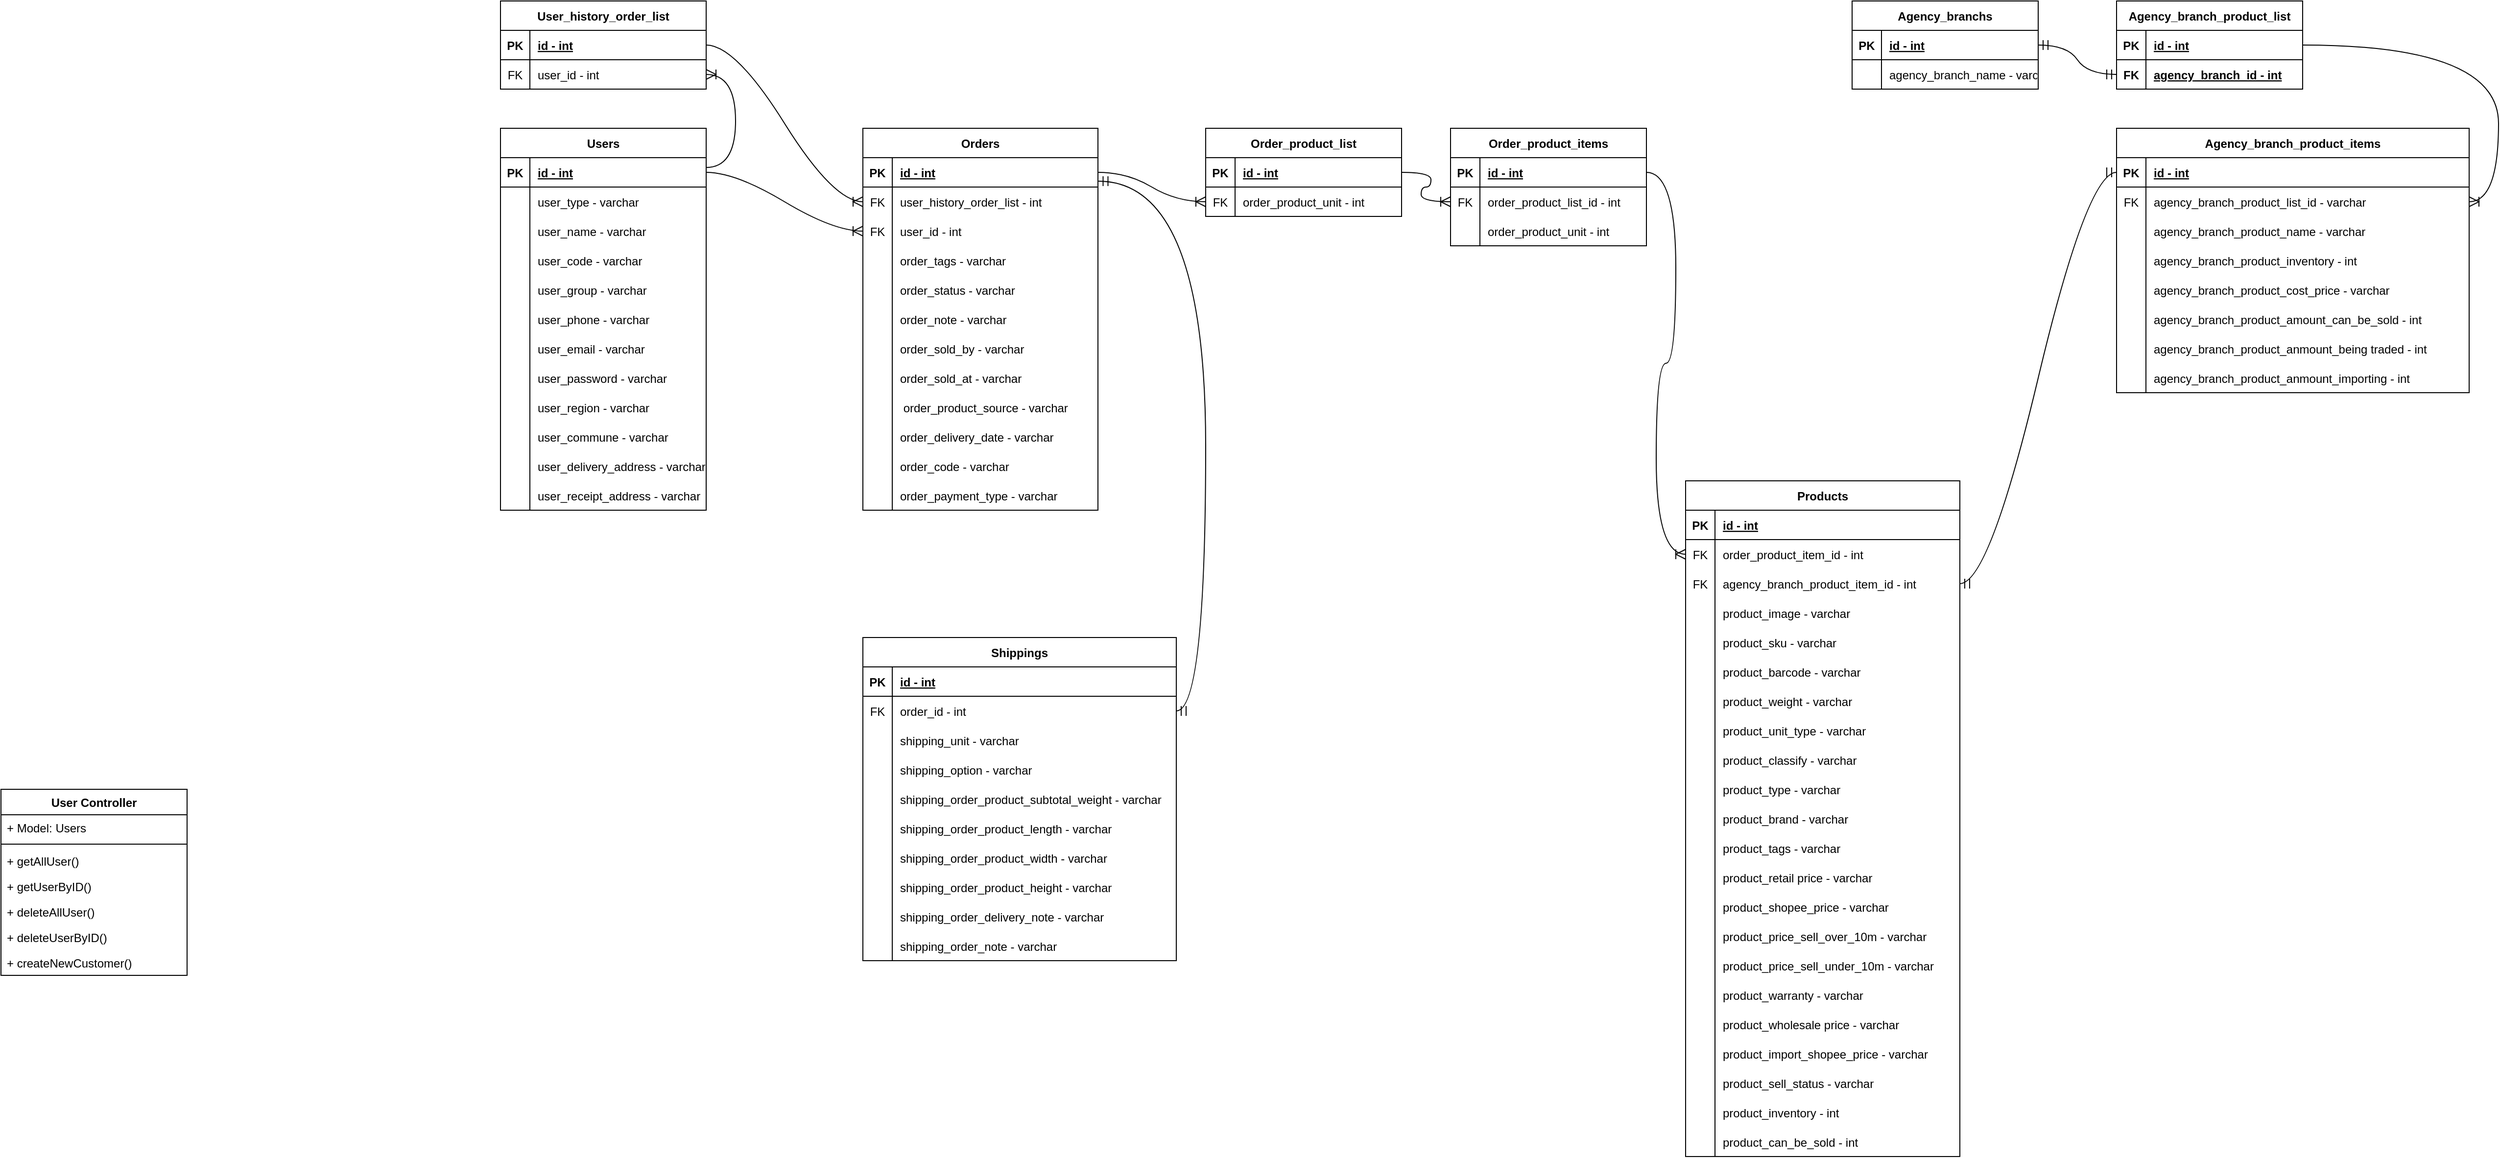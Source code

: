 <mxfile version="20.8.23" type="github">
  <diagram id="C5RBs43oDa-KdzZeNtuy" name="Page-1">
    <mxGraphModel dx="607" dy="1975" grid="1" gridSize="10" guides="1" tooltips="1" connect="1" arrows="1" fold="1" page="1" pageScale="1" pageWidth="827" pageHeight="1169" math="0" shadow="0">
      <root>
        <mxCell id="WIyWlLk6GJQsqaUBKTNV-0" />
        <mxCell id="WIyWlLk6GJQsqaUBKTNV-1" parent="WIyWlLk6GJQsqaUBKTNV-0" />
        <mxCell id="qIMvTuTYGEKUYPbWUyUb-25" value="Users" style="shape=table;startSize=30;container=1;collapsible=1;childLayout=tableLayout;fixedRows=1;rowLines=0;fontStyle=1;align=center;resizeLast=1;" parent="WIyWlLk6GJQsqaUBKTNV-1" vertex="1">
          <mxGeometry x="1590" y="-280" width="210" height="390" as="geometry" />
        </mxCell>
        <mxCell id="qIMvTuTYGEKUYPbWUyUb-26" value="" style="shape=tableRow;horizontal=0;startSize=0;swimlaneHead=0;swimlaneBody=0;fillColor=none;collapsible=0;dropTarget=0;points=[[0,0.5],[1,0.5]];portConstraint=eastwest;top=0;left=0;right=0;bottom=1;" parent="qIMvTuTYGEKUYPbWUyUb-25" vertex="1">
          <mxGeometry y="30" width="210" height="30" as="geometry" />
        </mxCell>
        <mxCell id="qIMvTuTYGEKUYPbWUyUb-27" value="PK" style="shape=partialRectangle;connectable=0;fillColor=none;top=0;left=0;bottom=0;right=0;fontStyle=1;overflow=hidden;" parent="qIMvTuTYGEKUYPbWUyUb-26" vertex="1">
          <mxGeometry width="30" height="30" as="geometry">
            <mxRectangle width="30" height="30" as="alternateBounds" />
          </mxGeometry>
        </mxCell>
        <mxCell id="qIMvTuTYGEKUYPbWUyUb-28" value="id - int" style="shape=partialRectangle;connectable=0;fillColor=none;top=0;left=0;bottom=0;right=0;align=left;spacingLeft=6;fontStyle=5;overflow=hidden;" parent="qIMvTuTYGEKUYPbWUyUb-26" vertex="1">
          <mxGeometry x="30" width="180" height="30" as="geometry">
            <mxRectangle width="180" height="30" as="alternateBounds" />
          </mxGeometry>
        </mxCell>
        <mxCell id="qIMvTuTYGEKUYPbWUyUb-35" value="" style="shape=tableRow;horizontal=0;startSize=0;swimlaneHead=0;swimlaneBody=0;fillColor=none;collapsible=0;dropTarget=0;points=[[0,0.5],[1,0.5]];portConstraint=eastwest;top=0;left=0;right=0;bottom=0;" parent="qIMvTuTYGEKUYPbWUyUb-25" vertex="1">
          <mxGeometry y="60" width="210" height="30" as="geometry" />
        </mxCell>
        <mxCell id="qIMvTuTYGEKUYPbWUyUb-36" value="" style="shape=partialRectangle;connectable=0;fillColor=none;top=0;left=0;bottom=0;right=0;editable=1;overflow=hidden;" parent="qIMvTuTYGEKUYPbWUyUb-35" vertex="1">
          <mxGeometry width="30" height="30" as="geometry">
            <mxRectangle width="30" height="30" as="alternateBounds" />
          </mxGeometry>
        </mxCell>
        <mxCell id="qIMvTuTYGEKUYPbWUyUb-37" value="user_type - varchar" style="shape=partialRectangle;connectable=0;fillColor=none;top=0;left=0;bottom=0;right=0;align=left;spacingLeft=6;overflow=hidden;" parent="qIMvTuTYGEKUYPbWUyUb-35" vertex="1">
          <mxGeometry x="30" width="180" height="30" as="geometry">
            <mxRectangle width="180" height="30" as="alternateBounds" />
          </mxGeometry>
        </mxCell>
        <mxCell id="oUYDk8lFmA0EYrsfNPG_-498" value="" style="shape=tableRow;horizontal=0;startSize=0;swimlaneHead=0;swimlaneBody=0;fillColor=none;collapsible=0;dropTarget=0;points=[[0,0.5],[1,0.5]];portConstraint=eastwest;top=0;left=0;right=0;bottom=0;" vertex="1" parent="qIMvTuTYGEKUYPbWUyUb-25">
          <mxGeometry y="90" width="210" height="30" as="geometry" />
        </mxCell>
        <mxCell id="oUYDk8lFmA0EYrsfNPG_-499" value="" style="shape=partialRectangle;connectable=0;fillColor=none;top=0;left=0;bottom=0;right=0;editable=1;overflow=hidden;" vertex="1" parent="oUYDk8lFmA0EYrsfNPG_-498">
          <mxGeometry width="30" height="30" as="geometry">
            <mxRectangle width="30" height="30" as="alternateBounds" />
          </mxGeometry>
        </mxCell>
        <mxCell id="oUYDk8lFmA0EYrsfNPG_-500" value="user_name - varchar" style="shape=partialRectangle;connectable=0;fillColor=none;top=0;left=0;bottom=0;right=0;align=left;spacingLeft=6;overflow=hidden;" vertex="1" parent="oUYDk8lFmA0EYrsfNPG_-498">
          <mxGeometry x="30" width="180" height="30" as="geometry">
            <mxRectangle width="180" height="30" as="alternateBounds" />
          </mxGeometry>
        </mxCell>
        <mxCell id="qIMvTuTYGEKUYPbWUyUb-38" value="" style="shape=tableRow;horizontal=0;startSize=0;swimlaneHead=0;swimlaneBody=0;fillColor=none;collapsible=0;dropTarget=0;points=[[0,0.5],[1,0.5]];portConstraint=eastwest;top=0;left=0;right=0;bottom=0;" parent="qIMvTuTYGEKUYPbWUyUb-25" vertex="1">
          <mxGeometry y="120" width="210" height="30" as="geometry" />
        </mxCell>
        <mxCell id="qIMvTuTYGEKUYPbWUyUb-39" value="" style="shape=partialRectangle;connectable=0;fillColor=none;top=0;left=0;bottom=0;right=0;editable=1;overflow=hidden;" parent="qIMvTuTYGEKUYPbWUyUb-38" vertex="1">
          <mxGeometry width="30" height="30" as="geometry">
            <mxRectangle width="30" height="30" as="alternateBounds" />
          </mxGeometry>
        </mxCell>
        <mxCell id="qIMvTuTYGEKUYPbWUyUb-40" value="user_code - varchar" style="shape=partialRectangle;connectable=0;fillColor=none;top=0;left=0;bottom=0;right=0;align=left;spacingLeft=6;overflow=hidden;" parent="qIMvTuTYGEKUYPbWUyUb-38" vertex="1">
          <mxGeometry x="30" width="180" height="30" as="geometry">
            <mxRectangle width="180" height="30" as="alternateBounds" />
          </mxGeometry>
        </mxCell>
        <mxCell id="qIMvTuTYGEKUYPbWUyUb-47" value="" style="shape=tableRow;horizontal=0;startSize=0;swimlaneHead=0;swimlaneBody=0;fillColor=none;collapsible=0;dropTarget=0;points=[[0,0.5],[1,0.5]];portConstraint=eastwest;top=0;left=0;right=0;bottom=0;" parent="qIMvTuTYGEKUYPbWUyUb-25" vertex="1">
          <mxGeometry y="150" width="210" height="30" as="geometry" />
        </mxCell>
        <mxCell id="qIMvTuTYGEKUYPbWUyUb-48" value="" style="shape=partialRectangle;connectable=0;fillColor=none;top=0;left=0;bottom=0;right=0;editable=1;overflow=hidden;" parent="qIMvTuTYGEKUYPbWUyUb-47" vertex="1">
          <mxGeometry width="30" height="30" as="geometry">
            <mxRectangle width="30" height="30" as="alternateBounds" />
          </mxGeometry>
        </mxCell>
        <mxCell id="qIMvTuTYGEKUYPbWUyUb-49" value="user_group - varchar" style="shape=partialRectangle;connectable=0;fillColor=none;top=0;left=0;bottom=0;right=0;align=left;spacingLeft=6;overflow=hidden;" parent="qIMvTuTYGEKUYPbWUyUb-47" vertex="1">
          <mxGeometry x="30" width="180" height="30" as="geometry">
            <mxRectangle width="180" height="30" as="alternateBounds" />
          </mxGeometry>
        </mxCell>
        <mxCell id="qIMvTuTYGEKUYPbWUyUb-50" value="" style="shape=tableRow;horizontal=0;startSize=0;swimlaneHead=0;swimlaneBody=0;fillColor=none;collapsible=0;dropTarget=0;points=[[0,0.5],[1,0.5]];portConstraint=eastwest;top=0;left=0;right=0;bottom=0;" parent="qIMvTuTYGEKUYPbWUyUb-25" vertex="1">
          <mxGeometry y="180" width="210" height="30" as="geometry" />
        </mxCell>
        <mxCell id="qIMvTuTYGEKUYPbWUyUb-51" value="" style="shape=partialRectangle;connectable=0;fillColor=none;top=0;left=0;bottom=0;right=0;editable=1;overflow=hidden;" parent="qIMvTuTYGEKUYPbWUyUb-50" vertex="1">
          <mxGeometry width="30" height="30" as="geometry">
            <mxRectangle width="30" height="30" as="alternateBounds" />
          </mxGeometry>
        </mxCell>
        <mxCell id="qIMvTuTYGEKUYPbWUyUb-52" value="user_phone - varchar" style="shape=partialRectangle;connectable=0;fillColor=none;top=0;left=0;bottom=0;right=0;align=left;spacingLeft=6;overflow=hidden;" parent="qIMvTuTYGEKUYPbWUyUb-50" vertex="1">
          <mxGeometry x="30" width="180" height="30" as="geometry">
            <mxRectangle width="180" height="30" as="alternateBounds" />
          </mxGeometry>
        </mxCell>
        <mxCell id="qIMvTuTYGEKUYPbWUyUb-53" value="" style="shape=tableRow;horizontal=0;startSize=0;swimlaneHead=0;swimlaneBody=0;fillColor=none;collapsible=0;dropTarget=0;points=[[0,0.5],[1,0.5]];portConstraint=eastwest;top=0;left=0;right=0;bottom=0;" parent="qIMvTuTYGEKUYPbWUyUb-25" vertex="1">
          <mxGeometry y="210" width="210" height="30" as="geometry" />
        </mxCell>
        <mxCell id="qIMvTuTYGEKUYPbWUyUb-54" value="" style="shape=partialRectangle;connectable=0;fillColor=none;top=0;left=0;bottom=0;right=0;editable=1;overflow=hidden;" parent="qIMvTuTYGEKUYPbWUyUb-53" vertex="1">
          <mxGeometry width="30" height="30" as="geometry">
            <mxRectangle width="30" height="30" as="alternateBounds" />
          </mxGeometry>
        </mxCell>
        <mxCell id="qIMvTuTYGEKUYPbWUyUb-55" value="user_email - varchar" style="shape=partialRectangle;connectable=0;fillColor=none;top=0;left=0;bottom=0;right=0;align=left;spacingLeft=6;overflow=hidden;" parent="qIMvTuTYGEKUYPbWUyUb-53" vertex="1">
          <mxGeometry x="30" width="180" height="30" as="geometry">
            <mxRectangle width="180" height="30" as="alternateBounds" />
          </mxGeometry>
        </mxCell>
        <mxCell id="qIMvTuTYGEKUYPbWUyUb-56" value="" style="shape=tableRow;horizontal=0;startSize=0;swimlaneHead=0;swimlaneBody=0;fillColor=none;collapsible=0;dropTarget=0;points=[[0,0.5],[1,0.5]];portConstraint=eastwest;top=0;left=0;right=0;bottom=0;" parent="qIMvTuTYGEKUYPbWUyUb-25" vertex="1">
          <mxGeometry y="240" width="210" height="30" as="geometry" />
        </mxCell>
        <mxCell id="qIMvTuTYGEKUYPbWUyUb-57" value="" style="shape=partialRectangle;connectable=0;fillColor=none;top=0;left=0;bottom=0;right=0;editable=1;overflow=hidden;" parent="qIMvTuTYGEKUYPbWUyUb-56" vertex="1">
          <mxGeometry width="30" height="30" as="geometry">
            <mxRectangle width="30" height="30" as="alternateBounds" />
          </mxGeometry>
        </mxCell>
        <mxCell id="qIMvTuTYGEKUYPbWUyUb-58" value="user_password - varchar" style="shape=partialRectangle;connectable=0;fillColor=none;top=0;left=0;bottom=0;right=0;align=left;spacingLeft=6;overflow=hidden;" parent="qIMvTuTYGEKUYPbWUyUb-56" vertex="1">
          <mxGeometry x="30" width="180" height="30" as="geometry">
            <mxRectangle width="180" height="30" as="alternateBounds" />
          </mxGeometry>
        </mxCell>
        <mxCell id="qIMvTuTYGEKUYPbWUyUb-59" value="" style="shape=tableRow;horizontal=0;startSize=0;swimlaneHead=0;swimlaneBody=0;fillColor=none;collapsible=0;dropTarget=0;points=[[0,0.5],[1,0.5]];portConstraint=eastwest;top=0;left=0;right=0;bottom=0;" parent="qIMvTuTYGEKUYPbWUyUb-25" vertex="1">
          <mxGeometry y="270" width="210" height="30" as="geometry" />
        </mxCell>
        <mxCell id="qIMvTuTYGEKUYPbWUyUb-60" value="" style="shape=partialRectangle;connectable=0;fillColor=none;top=0;left=0;bottom=0;right=0;editable=1;overflow=hidden;" parent="qIMvTuTYGEKUYPbWUyUb-59" vertex="1">
          <mxGeometry width="30" height="30" as="geometry">
            <mxRectangle width="30" height="30" as="alternateBounds" />
          </mxGeometry>
        </mxCell>
        <mxCell id="qIMvTuTYGEKUYPbWUyUb-61" value="user_region - varchar" style="shape=partialRectangle;connectable=0;fillColor=none;top=0;left=0;bottom=0;right=0;align=left;spacingLeft=6;overflow=hidden;" parent="qIMvTuTYGEKUYPbWUyUb-59" vertex="1">
          <mxGeometry x="30" width="180" height="30" as="geometry">
            <mxRectangle width="180" height="30" as="alternateBounds" />
          </mxGeometry>
        </mxCell>
        <mxCell id="qIMvTuTYGEKUYPbWUyUb-62" value="" style="shape=tableRow;horizontal=0;startSize=0;swimlaneHead=0;swimlaneBody=0;fillColor=none;collapsible=0;dropTarget=0;points=[[0,0.5],[1,0.5]];portConstraint=eastwest;top=0;left=0;right=0;bottom=0;" parent="qIMvTuTYGEKUYPbWUyUb-25" vertex="1">
          <mxGeometry y="300" width="210" height="30" as="geometry" />
        </mxCell>
        <mxCell id="qIMvTuTYGEKUYPbWUyUb-63" value="" style="shape=partialRectangle;connectable=0;fillColor=none;top=0;left=0;bottom=0;right=0;editable=1;overflow=hidden;" parent="qIMvTuTYGEKUYPbWUyUb-62" vertex="1">
          <mxGeometry width="30" height="30" as="geometry">
            <mxRectangle width="30" height="30" as="alternateBounds" />
          </mxGeometry>
        </mxCell>
        <mxCell id="qIMvTuTYGEKUYPbWUyUb-64" value="user_commune - varchar" style="shape=partialRectangle;connectable=0;fillColor=none;top=0;left=0;bottom=0;right=0;align=left;spacingLeft=6;overflow=hidden;" parent="qIMvTuTYGEKUYPbWUyUb-62" vertex="1">
          <mxGeometry x="30" width="180" height="30" as="geometry">
            <mxRectangle width="180" height="30" as="alternateBounds" />
          </mxGeometry>
        </mxCell>
        <mxCell id="qIMvTuTYGEKUYPbWUyUb-65" value="" style="shape=tableRow;horizontal=0;startSize=0;swimlaneHead=0;swimlaneBody=0;fillColor=none;collapsible=0;dropTarget=0;points=[[0,0.5],[1,0.5]];portConstraint=eastwest;top=0;left=0;right=0;bottom=0;" parent="qIMvTuTYGEKUYPbWUyUb-25" vertex="1">
          <mxGeometry y="330" width="210" height="30" as="geometry" />
        </mxCell>
        <mxCell id="qIMvTuTYGEKUYPbWUyUb-66" value="" style="shape=partialRectangle;connectable=0;fillColor=none;top=0;left=0;bottom=0;right=0;editable=1;overflow=hidden;" parent="qIMvTuTYGEKUYPbWUyUb-65" vertex="1">
          <mxGeometry width="30" height="30" as="geometry">
            <mxRectangle width="30" height="30" as="alternateBounds" />
          </mxGeometry>
        </mxCell>
        <mxCell id="qIMvTuTYGEKUYPbWUyUb-67" value="user_delivery_address - varchar" style="shape=partialRectangle;connectable=0;fillColor=none;top=0;left=0;bottom=0;right=0;align=left;spacingLeft=6;overflow=hidden;" parent="qIMvTuTYGEKUYPbWUyUb-65" vertex="1">
          <mxGeometry x="30" width="180" height="30" as="geometry">
            <mxRectangle width="180" height="30" as="alternateBounds" />
          </mxGeometry>
        </mxCell>
        <mxCell id="oUYDk8lFmA0EYrsfNPG_-73" value="" style="shape=tableRow;horizontal=0;startSize=0;swimlaneHead=0;swimlaneBody=0;fillColor=none;collapsible=0;dropTarget=0;points=[[0,0.5],[1,0.5]];portConstraint=eastwest;top=0;left=0;right=0;bottom=0;" vertex="1" parent="qIMvTuTYGEKUYPbWUyUb-25">
          <mxGeometry y="360" width="210" height="30" as="geometry" />
        </mxCell>
        <mxCell id="oUYDk8lFmA0EYrsfNPG_-74" value="" style="shape=partialRectangle;connectable=0;fillColor=none;top=0;left=0;bottom=0;right=0;editable=1;overflow=hidden;" vertex="1" parent="oUYDk8lFmA0EYrsfNPG_-73">
          <mxGeometry width="30" height="30" as="geometry">
            <mxRectangle width="30" height="30" as="alternateBounds" />
          </mxGeometry>
        </mxCell>
        <mxCell id="oUYDk8lFmA0EYrsfNPG_-75" value="user_receipt_address - varchar" style="shape=partialRectangle;connectable=0;fillColor=none;top=0;left=0;bottom=0;right=0;align=left;spacingLeft=6;overflow=hidden;" vertex="1" parent="oUYDk8lFmA0EYrsfNPG_-73">
          <mxGeometry x="30" width="180" height="30" as="geometry">
            <mxRectangle width="180" height="30" as="alternateBounds" />
          </mxGeometry>
        </mxCell>
        <mxCell id="qIMvTuTYGEKUYPbWUyUb-72" value="User Controller" style="swimlane;fontStyle=1;align=center;verticalAlign=top;childLayout=stackLayout;horizontal=1;startSize=26;horizontalStack=0;resizeParent=1;resizeParentMax=0;resizeLast=0;collapsible=1;marginBottom=0;whiteSpace=wrap;html=1;" parent="WIyWlLk6GJQsqaUBKTNV-1" vertex="1">
          <mxGeometry x="1080" y="395" width="190" height="190" as="geometry" />
        </mxCell>
        <mxCell id="qIMvTuTYGEKUYPbWUyUb-73" value="+ Model: Users" style="text;strokeColor=none;fillColor=none;align=left;verticalAlign=top;spacingLeft=4;spacingRight=4;overflow=hidden;rotatable=0;points=[[0,0.5],[1,0.5]];portConstraint=eastwest;whiteSpace=wrap;html=1;" parent="qIMvTuTYGEKUYPbWUyUb-72" vertex="1">
          <mxGeometry y="26" width="190" height="26" as="geometry" />
        </mxCell>
        <mxCell id="qIMvTuTYGEKUYPbWUyUb-74" value="" style="line;strokeWidth=1;fillColor=none;align=left;verticalAlign=middle;spacingTop=-1;spacingLeft=3;spacingRight=3;rotatable=0;labelPosition=right;points=[];portConstraint=eastwest;strokeColor=inherit;" parent="qIMvTuTYGEKUYPbWUyUb-72" vertex="1">
          <mxGeometry y="52" width="190" height="8" as="geometry" />
        </mxCell>
        <mxCell id="qIMvTuTYGEKUYPbWUyUb-75" value="+ getAllUser()" style="text;strokeColor=none;fillColor=none;align=left;verticalAlign=top;spacingLeft=4;spacingRight=4;overflow=hidden;rotatable=0;points=[[0,0.5],[1,0.5]];portConstraint=eastwest;whiteSpace=wrap;html=1;" parent="qIMvTuTYGEKUYPbWUyUb-72" vertex="1">
          <mxGeometry y="60" width="190" height="26" as="geometry" />
        </mxCell>
        <mxCell id="qIMvTuTYGEKUYPbWUyUb-76" value="+ getUserByID()" style="text;strokeColor=none;fillColor=none;align=left;verticalAlign=top;spacingLeft=4;spacingRight=4;overflow=hidden;rotatable=0;points=[[0,0.5],[1,0.5]];portConstraint=eastwest;whiteSpace=wrap;html=1;" parent="qIMvTuTYGEKUYPbWUyUb-72" vertex="1">
          <mxGeometry y="86" width="190" height="26" as="geometry" />
        </mxCell>
        <mxCell id="qIMvTuTYGEKUYPbWUyUb-80" value="+ deleteAllUser()" style="text;strokeColor=none;fillColor=none;align=left;verticalAlign=top;spacingLeft=4;spacingRight=4;overflow=hidden;rotatable=0;points=[[0,0.5],[1,0.5]];portConstraint=eastwest;whiteSpace=wrap;html=1;" parent="qIMvTuTYGEKUYPbWUyUb-72" vertex="1">
          <mxGeometry y="112" width="190" height="26" as="geometry" />
        </mxCell>
        <mxCell id="qIMvTuTYGEKUYPbWUyUb-81" value="+ deleteUserByID()" style="text;strokeColor=none;fillColor=none;align=left;verticalAlign=top;spacingLeft=4;spacingRight=4;overflow=hidden;rotatable=0;points=[[0,0.5],[1,0.5]];portConstraint=eastwest;whiteSpace=wrap;html=1;" parent="qIMvTuTYGEKUYPbWUyUb-72" vertex="1">
          <mxGeometry y="138" width="190" height="26" as="geometry" />
        </mxCell>
        <mxCell id="qIMvTuTYGEKUYPbWUyUb-79" value="+ createNewCustomer()" style="text;strokeColor=none;fillColor=none;align=left;verticalAlign=top;spacingLeft=4;spacingRight=4;overflow=hidden;rotatable=0;points=[[0,0.5],[1,0.5]];portConstraint=eastwest;whiteSpace=wrap;html=1;" parent="qIMvTuTYGEKUYPbWUyUb-72" vertex="1">
          <mxGeometry y="164" width="190" height="26" as="geometry" />
        </mxCell>
        <mxCell id="oUYDk8lFmA0EYrsfNPG_-0" value="Orders" style="shape=table;startSize=30;container=1;collapsible=1;childLayout=tableLayout;fixedRows=1;rowLines=0;fontStyle=1;align=center;resizeLast=1;" vertex="1" parent="WIyWlLk6GJQsqaUBKTNV-1">
          <mxGeometry x="1960" y="-280" width="240" height="390" as="geometry">
            <mxRectangle x="1960" y="-280" width="80" height="30" as="alternateBounds" />
          </mxGeometry>
        </mxCell>
        <mxCell id="oUYDk8lFmA0EYrsfNPG_-1" value="" style="shape=tableRow;horizontal=0;startSize=0;swimlaneHead=0;swimlaneBody=0;fillColor=none;collapsible=0;dropTarget=0;points=[[0,0.5],[1,0.5]];portConstraint=eastwest;top=0;left=0;right=0;bottom=1;" vertex="1" parent="oUYDk8lFmA0EYrsfNPG_-0">
          <mxGeometry y="30" width="240" height="30" as="geometry" />
        </mxCell>
        <mxCell id="oUYDk8lFmA0EYrsfNPG_-2" value="PK" style="shape=partialRectangle;connectable=0;fillColor=none;top=0;left=0;bottom=0;right=0;fontStyle=1;overflow=hidden;" vertex="1" parent="oUYDk8lFmA0EYrsfNPG_-1">
          <mxGeometry width="30" height="30" as="geometry">
            <mxRectangle width="30" height="30" as="alternateBounds" />
          </mxGeometry>
        </mxCell>
        <mxCell id="oUYDk8lFmA0EYrsfNPG_-3" value="id - int" style="shape=partialRectangle;connectable=0;fillColor=none;top=0;left=0;bottom=0;right=0;align=left;spacingLeft=6;fontStyle=5;overflow=hidden;" vertex="1" parent="oUYDk8lFmA0EYrsfNPG_-1">
          <mxGeometry x="30" width="210" height="30" as="geometry">
            <mxRectangle width="210" height="30" as="alternateBounds" />
          </mxGeometry>
        </mxCell>
        <mxCell id="oUYDk8lFmA0EYrsfNPG_-479" value="" style="shape=tableRow;horizontal=0;startSize=0;swimlaneHead=0;swimlaneBody=0;fillColor=none;collapsible=0;dropTarget=0;points=[[0,0.5],[1,0.5]];portConstraint=eastwest;top=0;left=0;right=0;bottom=0;" vertex="1" parent="oUYDk8lFmA0EYrsfNPG_-0">
          <mxGeometry y="60" width="240" height="30" as="geometry" />
        </mxCell>
        <mxCell id="oUYDk8lFmA0EYrsfNPG_-480" value="FK" style="shape=partialRectangle;connectable=0;fillColor=none;top=0;left=0;bottom=0;right=0;editable=1;overflow=hidden;" vertex="1" parent="oUYDk8lFmA0EYrsfNPG_-479">
          <mxGeometry width="30" height="30" as="geometry">
            <mxRectangle width="30" height="30" as="alternateBounds" />
          </mxGeometry>
        </mxCell>
        <mxCell id="oUYDk8lFmA0EYrsfNPG_-481" value="user_history_order_list - int" style="shape=partialRectangle;connectable=0;fillColor=none;top=0;left=0;bottom=0;right=0;align=left;spacingLeft=6;overflow=hidden;" vertex="1" parent="oUYDk8lFmA0EYrsfNPG_-479">
          <mxGeometry x="30" width="210" height="30" as="geometry">
            <mxRectangle width="210" height="30" as="alternateBounds" />
          </mxGeometry>
        </mxCell>
        <mxCell id="oUYDk8lFmA0EYrsfNPG_-52" value="" style="shape=tableRow;horizontal=0;startSize=0;swimlaneHead=0;swimlaneBody=0;fillColor=none;collapsible=0;dropTarget=0;points=[[0,0.5],[1,0.5]];portConstraint=eastwest;top=0;left=0;right=0;bottom=0;" vertex="1" parent="oUYDk8lFmA0EYrsfNPG_-0">
          <mxGeometry y="90" width="240" height="30" as="geometry" />
        </mxCell>
        <mxCell id="oUYDk8lFmA0EYrsfNPG_-53" value="FK" style="shape=partialRectangle;connectable=0;fillColor=none;top=0;left=0;bottom=0;right=0;editable=1;overflow=hidden;" vertex="1" parent="oUYDk8lFmA0EYrsfNPG_-52">
          <mxGeometry width="30" height="30" as="geometry">
            <mxRectangle width="30" height="30" as="alternateBounds" />
          </mxGeometry>
        </mxCell>
        <mxCell id="oUYDk8lFmA0EYrsfNPG_-54" value="user_id - int" style="shape=partialRectangle;connectable=0;fillColor=none;top=0;left=0;bottom=0;right=0;align=left;spacingLeft=6;overflow=hidden;" vertex="1" parent="oUYDk8lFmA0EYrsfNPG_-52">
          <mxGeometry x="30" width="210" height="30" as="geometry">
            <mxRectangle width="210" height="30" as="alternateBounds" />
          </mxGeometry>
        </mxCell>
        <mxCell id="oUYDk8lFmA0EYrsfNPG_-495" value="" style="shape=tableRow;horizontal=0;startSize=0;swimlaneHead=0;swimlaneBody=0;fillColor=none;collapsible=0;dropTarget=0;points=[[0,0.5],[1,0.5]];portConstraint=eastwest;top=0;left=0;right=0;bottom=0;" vertex="1" parent="oUYDk8lFmA0EYrsfNPG_-0">
          <mxGeometry y="120" width="240" height="30" as="geometry" />
        </mxCell>
        <mxCell id="oUYDk8lFmA0EYrsfNPG_-496" value="" style="shape=partialRectangle;connectable=0;fillColor=none;top=0;left=0;bottom=0;right=0;editable=1;overflow=hidden;" vertex="1" parent="oUYDk8lFmA0EYrsfNPG_-495">
          <mxGeometry width="30" height="30" as="geometry">
            <mxRectangle width="30" height="30" as="alternateBounds" />
          </mxGeometry>
        </mxCell>
        <mxCell id="oUYDk8lFmA0EYrsfNPG_-497" value="order_tags - varchar" style="shape=partialRectangle;connectable=0;fillColor=none;top=0;left=0;bottom=0;right=0;align=left;spacingLeft=6;overflow=hidden;" vertex="1" parent="oUYDk8lFmA0EYrsfNPG_-495">
          <mxGeometry x="30" width="210" height="30" as="geometry">
            <mxRectangle width="210" height="30" as="alternateBounds" />
          </mxGeometry>
        </mxCell>
        <mxCell id="oUYDk8lFmA0EYrsfNPG_-55" value="" style="shape=tableRow;horizontal=0;startSize=0;swimlaneHead=0;swimlaneBody=0;fillColor=none;collapsible=0;dropTarget=0;points=[[0,0.5],[1,0.5]];portConstraint=eastwest;top=0;left=0;right=0;bottom=0;" vertex="1" parent="oUYDk8lFmA0EYrsfNPG_-0">
          <mxGeometry y="150" width="240" height="30" as="geometry" />
        </mxCell>
        <mxCell id="oUYDk8lFmA0EYrsfNPG_-56" value="" style="shape=partialRectangle;connectable=0;fillColor=none;top=0;left=0;bottom=0;right=0;editable=1;overflow=hidden;" vertex="1" parent="oUYDk8lFmA0EYrsfNPG_-55">
          <mxGeometry width="30" height="30" as="geometry">
            <mxRectangle width="30" height="30" as="alternateBounds" />
          </mxGeometry>
        </mxCell>
        <mxCell id="oUYDk8lFmA0EYrsfNPG_-57" value="order_status - varchar" style="shape=partialRectangle;connectable=0;fillColor=none;top=0;left=0;bottom=0;right=0;align=left;spacingLeft=6;overflow=hidden;" vertex="1" parent="oUYDk8lFmA0EYrsfNPG_-55">
          <mxGeometry x="30" width="210" height="30" as="geometry">
            <mxRectangle width="210" height="30" as="alternateBounds" />
          </mxGeometry>
        </mxCell>
        <mxCell id="oUYDk8lFmA0EYrsfNPG_-58" value="" style="shape=tableRow;horizontal=0;startSize=0;swimlaneHead=0;swimlaneBody=0;fillColor=none;collapsible=0;dropTarget=0;points=[[0,0.5],[1,0.5]];portConstraint=eastwest;top=0;left=0;right=0;bottom=0;" vertex="1" parent="oUYDk8lFmA0EYrsfNPG_-0">
          <mxGeometry y="180" width="240" height="30" as="geometry" />
        </mxCell>
        <mxCell id="oUYDk8lFmA0EYrsfNPG_-59" value="" style="shape=partialRectangle;connectable=0;fillColor=none;top=0;left=0;bottom=0;right=0;editable=1;overflow=hidden;" vertex="1" parent="oUYDk8lFmA0EYrsfNPG_-58">
          <mxGeometry width="30" height="30" as="geometry">
            <mxRectangle width="30" height="30" as="alternateBounds" />
          </mxGeometry>
        </mxCell>
        <mxCell id="oUYDk8lFmA0EYrsfNPG_-60" value="order_note - varchar" style="shape=partialRectangle;connectable=0;fillColor=none;top=0;left=0;bottom=0;right=0;align=left;spacingLeft=6;overflow=hidden;" vertex="1" parent="oUYDk8lFmA0EYrsfNPG_-58">
          <mxGeometry x="30" width="210" height="30" as="geometry">
            <mxRectangle width="210" height="30" as="alternateBounds" />
          </mxGeometry>
        </mxCell>
        <mxCell id="oUYDk8lFmA0EYrsfNPG_-61" value="" style="shape=tableRow;horizontal=0;startSize=0;swimlaneHead=0;swimlaneBody=0;fillColor=none;collapsible=0;dropTarget=0;points=[[0,0.5],[1,0.5]];portConstraint=eastwest;top=0;left=0;right=0;bottom=0;" vertex="1" parent="oUYDk8lFmA0EYrsfNPG_-0">
          <mxGeometry y="210" width="240" height="30" as="geometry" />
        </mxCell>
        <mxCell id="oUYDk8lFmA0EYrsfNPG_-62" value="" style="shape=partialRectangle;connectable=0;fillColor=none;top=0;left=0;bottom=0;right=0;editable=1;overflow=hidden;" vertex="1" parent="oUYDk8lFmA0EYrsfNPG_-61">
          <mxGeometry width="30" height="30" as="geometry">
            <mxRectangle width="30" height="30" as="alternateBounds" />
          </mxGeometry>
        </mxCell>
        <mxCell id="oUYDk8lFmA0EYrsfNPG_-63" value="order_sold_by - varchar" style="shape=partialRectangle;connectable=0;fillColor=none;top=0;left=0;bottom=0;right=0;align=left;spacingLeft=6;overflow=hidden;" vertex="1" parent="oUYDk8lFmA0EYrsfNPG_-61">
          <mxGeometry x="30" width="210" height="30" as="geometry">
            <mxRectangle width="210" height="30" as="alternateBounds" />
          </mxGeometry>
        </mxCell>
        <mxCell id="oUYDk8lFmA0EYrsfNPG_-64" value="" style="shape=tableRow;horizontal=0;startSize=0;swimlaneHead=0;swimlaneBody=0;fillColor=none;collapsible=0;dropTarget=0;points=[[0,0.5],[1,0.5]];portConstraint=eastwest;top=0;left=0;right=0;bottom=0;" vertex="1" parent="oUYDk8lFmA0EYrsfNPG_-0">
          <mxGeometry y="240" width="240" height="30" as="geometry" />
        </mxCell>
        <mxCell id="oUYDk8lFmA0EYrsfNPG_-65" value="" style="shape=partialRectangle;connectable=0;fillColor=none;top=0;left=0;bottom=0;right=0;editable=1;overflow=hidden;" vertex="1" parent="oUYDk8lFmA0EYrsfNPG_-64">
          <mxGeometry width="30" height="30" as="geometry">
            <mxRectangle width="30" height="30" as="alternateBounds" />
          </mxGeometry>
        </mxCell>
        <mxCell id="oUYDk8lFmA0EYrsfNPG_-66" value="order_sold_at - varchar" style="shape=partialRectangle;connectable=0;fillColor=none;top=0;left=0;bottom=0;right=0;align=left;spacingLeft=6;overflow=hidden;" vertex="1" parent="oUYDk8lFmA0EYrsfNPG_-64">
          <mxGeometry x="30" width="210" height="30" as="geometry">
            <mxRectangle width="210" height="30" as="alternateBounds" />
          </mxGeometry>
        </mxCell>
        <mxCell id="oUYDk8lFmA0EYrsfNPG_-67" value="" style="shape=tableRow;horizontal=0;startSize=0;swimlaneHead=0;swimlaneBody=0;fillColor=none;collapsible=0;dropTarget=0;points=[[0,0.5],[1,0.5]];portConstraint=eastwest;top=0;left=0;right=0;bottom=0;" vertex="1" parent="oUYDk8lFmA0EYrsfNPG_-0">
          <mxGeometry y="270" width="240" height="30" as="geometry" />
        </mxCell>
        <mxCell id="oUYDk8lFmA0EYrsfNPG_-68" value="" style="shape=partialRectangle;connectable=0;fillColor=none;top=0;left=0;bottom=0;right=0;editable=1;overflow=hidden;" vertex="1" parent="oUYDk8lFmA0EYrsfNPG_-67">
          <mxGeometry width="30" height="30" as="geometry">
            <mxRectangle width="30" height="30" as="alternateBounds" />
          </mxGeometry>
        </mxCell>
        <mxCell id="oUYDk8lFmA0EYrsfNPG_-69" value=" order_product_source - varchar" style="shape=partialRectangle;connectable=0;fillColor=none;top=0;left=0;bottom=0;right=0;align=left;spacingLeft=6;overflow=hidden;" vertex="1" parent="oUYDk8lFmA0EYrsfNPG_-67">
          <mxGeometry x="30" width="210" height="30" as="geometry">
            <mxRectangle width="210" height="30" as="alternateBounds" />
          </mxGeometry>
        </mxCell>
        <mxCell id="oUYDk8lFmA0EYrsfNPG_-70" value="" style="shape=tableRow;horizontal=0;startSize=0;swimlaneHead=0;swimlaneBody=0;fillColor=none;collapsible=0;dropTarget=0;points=[[0,0.5],[1,0.5]];portConstraint=eastwest;top=0;left=0;right=0;bottom=0;" vertex="1" parent="oUYDk8lFmA0EYrsfNPG_-0">
          <mxGeometry y="300" width="240" height="30" as="geometry" />
        </mxCell>
        <mxCell id="oUYDk8lFmA0EYrsfNPG_-71" value="" style="shape=partialRectangle;connectable=0;fillColor=none;top=0;left=0;bottom=0;right=0;editable=1;overflow=hidden;" vertex="1" parent="oUYDk8lFmA0EYrsfNPG_-70">
          <mxGeometry width="30" height="30" as="geometry">
            <mxRectangle width="30" height="30" as="alternateBounds" />
          </mxGeometry>
        </mxCell>
        <mxCell id="oUYDk8lFmA0EYrsfNPG_-72" value="order_delivery_date - varchar" style="shape=partialRectangle;connectable=0;fillColor=none;top=0;left=0;bottom=0;right=0;align=left;spacingLeft=6;overflow=hidden;" vertex="1" parent="oUYDk8lFmA0EYrsfNPG_-70">
          <mxGeometry x="30" width="210" height="30" as="geometry">
            <mxRectangle width="210" height="30" as="alternateBounds" />
          </mxGeometry>
        </mxCell>
        <mxCell id="oUYDk8lFmA0EYrsfNPG_-79" value="" style="shape=tableRow;horizontal=0;startSize=0;swimlaneHead=0;swimlaneBody=0;fillColor=none;collapsible=0;dropTarget=0;points=[[0,0.5],[1,0.5]];portConstraint=eastwest;top=0;left=0;right=0;bottom=0;" vertex="1" parent="oUYDk8lFmA0EYrsfNPG_-0">
          <mxGeometry y="330" width="240" height="30" as="geometry" />
        </mxCell>
        <mxCell id="oUYDk8lFmA0EYrsfNPG_-80" value="" style="shape=partialRectangle;connectable=0;fillColor=none;top=0;left=0;bottom=0;right=0;editable=1;overflow=hidden;" vertex="1" parent="oUYDk8lFmA0EYrsfNPG_-79">
          <mxGeometry width="30" height="30" as="geometry">
            <mxRectangle width="30" height="30" as="alternateBounds" />
          </mxGeometry>
        </mxCell>
        <mxCell id="oUYDk8lFmA0EYrsfNPG_-81" value="order_code - varchar" style="shape=partialRectangle;connectable=0;fillColor=none;top=0;left=0;bottom=0;right=0;align=left;spacingLeft=6;overflow=hidden;" vertex="1" parent="oUYDk8lFmA0EYrsfNPG_-79">
          <mxGeometry x="30" width="210" height="30" as="geometry">
            <mxRectangle width="210" height="30" as="alternateBounds" />
          </mxGeometry>
        </mxCell>
        <mxCell id="oUYDk8lFmA0EYrsfNPG_-269" value="" style="shape=tableRow;horizontal=0;startSize=0;swimlaneHead=0;swimlaneBody=0;fillColor=none;collapsible=0;dropTarget=0;points=[[0,0.5],[1,0.5]];portConstraint=eastwest;top=0;left=0;right=0;bottom=0;" vertex="1" parent="oUYDk8lFmA0EYrsfNPG_-0">
          <mxGeometry y="360" width="240" height="30" as="geometry" />
        </mxCell>
        <mxCell id="oUYDk8lFmA0EYrsfNPG_-270" value="" style="shape=partialRectangle;connectable=0;fillColor=none;top=0;left=0;bottom=0;right=0;editable=1;overflow=hidden;" vertex="1" parent="oUYDk8lFmA0EYrsfNPG_-269">
          <mxGeometry width="30" height="30" as="geometry">
            <mxRectangle width="30" height="30" as="alternateBounds" />
          </mxGeometry>
        </mxCell>
        <mxCell id="oUYDk8lFmA0EYrsfNPG_-271" value="order_payment_type - varchar" style="shape=partialRectangle;connectable=0;fillColor=none;top=0;left=0;bottom=0;right=0;align=left;spacingLeft=6;overflow=hidden;" vertex="1" parent="oUYDk8lFmA0EYrsfNPG_-269">
          <mxGeometry x="30" width="210" height="30" as="geometry">
            <mxRectangle width="210" height="30" as="alternateBounds" />
          </mxGeometry>
        </mxCell>
        <mxCell id="oUYDk8lFmA0EYrsfNPG_-82" value="Products" style="shape=table;startSize=30;container=1;collapsible=1;childLayout=tableLayout;fixedRows=1;rowLines=0;fontStyle=1;align=center;resizeLast=1;" vertex="1" parent="WIyWlLk6GJQsqaUBKTNV-1">
          <mxGeometry x="2800" y="80" width="280" height="690" as="geometry" />
        </mxCell>
        <mxCell id="oUYDk8lFmA0EYrsfNPG_-83" value="" style="shape=tableRow;horizontal=0;startSize=0;swimlaneHead=0;swimlaneBody=0;fillColor=none;collapsible=0;dropTarget=0;points=[[0,0.5],[1,0.5]];portConstraint=eastwest;top=0;left=0;right=0;bottom=1;" vertex="1" parent="oUYDk8lFmA0EYrsfNPG_-82">
          <mxGeometry y="30" width="280" height="30" as="geometry" />
        </mxCell>
        <mxCell id="oUYDk8lFmA0EYrsfNPG_-84" value="PK" style="shape=partialRectangle;connectable=0;fillColor=none;top=0;left=0;bottom=0;right=0;fontStyle=1;overflow=hidden;" vertex="1" parent="oUYDk8lFmA0EYrsfNPG_-83">
          <mxGeometry width="30" height="30" as="geometry">
            <mxRectangle width="30" height="30" as="alternateBounds" />
          </mxGeometry>
        </mxCell>
        <mxCell id="oUYDk8lFmA0EYrsfNPG_-85" value="id - int" style="shape=partialRectangle;connectable=0;fillColor=none;top=0;left=0;bottom=0;right=0;align=left;spacingLeft=6;fontStyle=5;overflow=hidden;" vertex="1" parent="oUYDk8lFmA0EYrsfNPG_-83">
          <mxGeometry x="30" width="250" height="30" as="geometry">
            <mxRectangle width="250" height="30" as="alternateBounds" />
          </mxGeometry>
        </mxCell>
        <mxCell id="oUYDk8lFmA0EYrsfNPG_-293" value="" style="shape=tableRow;horizontal=0;startSize=0;swimlaneHead=0;swimlaneBody=0;fillColor=none;collapsible=0;dropTarget=0;points=[[0,0.5],[1,0.5]];portConstraint=eastwest;top=0;left=0;right=0;bottom=0;" vertex="1" parent="oUYDk8lFmA0EYrsfNPG_-82">
          <mxGeometry y="60" width="280" height="30" as="geometry" />
        </mxCell>
        <mxCell id="oUYDk8lFmA0EYrsfNPG_-294" value="FK" style="shape=partialRectangle;connectable=0;fillColor=none;top=0;left=0;bottom=0;right=0;editable=1;overflow=hidden;" vertex="1" parent="oUYDk8lFmA0EYrsfNPG_-293">
          <mxGeometry width="30" height="30" as="geometry">
            <mxRectangle width="30" height="30" as="alternateBounds" />
          </mxGeometry>
        </mxCell>
        <mxCell id="oUYDk8lFmA0EYrsfNPG_-295" value="order_product_item_id - int" style="shape=partialRectangle;connectable=0;fillColor=none;top=0;left=0;bottom=0;right=0;align=left;spacingLeft=6;overflow=hidden;" vertex="1" parent="oUYDk8lFmA0EYrsfNPG_-293">
          <mxGeometry x="30" width="250" height="30" as="geometry">
            <mxRectangle width="250" height="30" as="alternateBounds" />
          </mxGeometry>
        </mxCell>
        <mxCell id="oUYDk8lFmA0EYrsfNPG_-334" value="" style="shape=tableRow;horizontal=0;startSize=0;swimlaneHead=0;swimlaneBody=0;fillColor=none;collapsible=0;dropTarget=0;points=[[0,0.5],[1,0.5]];portConstraint=eastwest;top=0;left=0;right=0;bottom=0;" vertex="1" parent="oUYDk8lFmA0EYrsfNPG_-82">
          <mxGeometry y="90" width="280" height="30" as="geometry" />
        </mxCell>
        <mxCell id="oUYDk8lFmA0EYrsfNPG_-335" value="FK" style="shape=partialRectangle;connectable=0;fillColor=none;top=0;left=0;bottom=0;right=0;editable=1;overflow=hidden;" vertex="1" parent="oUYDk8lFmA0EYrsfNPG_-334">
          <mxGeometry width="30" height="30" as="geometry">
            <mxRectangle width="30" height="30" as="alternateBounds" />
          </mxGeometry>
        </mxCell>
        <mxCell id="oUYDk8lFmA0EYrsfNPG_-336" value="agency_branch_product_item_id - int" style="shape=partialRectangle;connectable=0;fillColor=none;top=0;left=0;bottom=0;right=0;align=left;spacingLeft=6;overflow=hidden;" vertex="1" parent="oUYDk8lFmA0EYrsfNPG_-334">
          <mxGeometry x="30" width="250" height="30" as="geometry">
            <mxRectangle width="250" height="30" as="alternateBounds" />
          </mxGeometry>
        </mxCell>
        <mxCell id="oUYDk8lFmA0EYrsfNPG_-134" value="" style="shape=tableRow;horizontal=0;startSize=0;swimlaneHead=0;swimlaneBody=0;fillColor=none;collapsible=0;dropTarget=0;points=[[0,0.5],[1,0.5]];portConstraint=eastwest;top=0;left=0;right=0;bottom=0;" vertex="1" parent="oUYDk8lFmA0EYrsfNPG_-82">
          <mxGeometry y="120" width="280" height="30" as="geometry" />
        </mxCell>
        <mxCell id="oUYDk8lFmA0EYrsfNPG_-135" value="" style="shape=partialRectangle;connectable=0;fillColor=none;top=0;left=0;bottom=0;right=0;editable=1;overflow=hidden;" vertex="1" parent="oUYDk8lFmA0EYrsfNPG_-134">
          <mxGeometry width="30" height="30" as="geometry">
            <mxRectangle width="30" height="30" as="alternateBounds" />
          </mxGeometry>
        </mxCell>
        <mxCell id="oUYDk8lFmA0EYrsfNPG_-136" value="product_image - varchar" style="shape=partialRectangle;connectable=0;fillColor=none;top=0;left=0;bottom=0;right=0;align=left;spacingLeft=6;overflow=hidden;" vertex="1" parent="oUYDk8lFmA0EYrsfNPG_-134">
          <mxGeometry x="30" width="250" height="30" as="geometry">
            <mxRectangle width="250" height="30" as="alternateBounds" />
          </mxGeometry>
        </mxCell>
        <mxCell id="oUYDk8lFmA0EYrsfNPG_-92" value="" style="shape=tableRow;horizontal=0;startSize=0;swimlaneHead=0;swimlaneBody=0;fillColor=none;collapsible=0;dropTarget=0;points=[[0,0.5],[1,0.5]];portConstraint=eastwest;top=0;left=0;right=0;bottom=0;" vertex="1" parent="oUYDk8lFmA0EYrsfNPG_-82">
          <mxGeometry y="150" width="280" height="30" as="geometry" />
        </mxCell>
        <mxCell id="oUYDk8lFmA0EYrsfNPG_-93" value="" style="shape=partialRectangle;connectable=0;fillColor=none;top=0;left=0;bottom=0;right=0;editable=1;overflow=hidden;" vertex="1" parent="oUYDk8lFmA0EYrsfNPG_-92">
          <mxGeometry width="30" height="30" as="geometry">
            <mxRectangle width="30" height="30" as="alternateBounds" />
          </mxGeometry>
        </mxCell>
        <mxCell id="oUYDk8lFmA0EYrsfNPG_-94" value="product_sku - varchar" style="shape=partialRectangle;connectable=0;fillColor=none;top=0;left=0;bottom=0;right=0;align=left;spacingLeft=6;overflow=hidden;" vertex="1" parent="oUYDk8lFmA0EYrsfNPG_-92">
          <mxGeometry x="30" width="250" height="30" as="geometry">
            <mxRectangle width="250" height="30" as="alternateBounds" />
          </mxGeometry>
        </mxCell>
        <mxCell id="oUYDk8lFmA0EYrsfNPG_-95" value="" style="shape=tableRow;horizontal=0;startSize=0;swimlaneHead=0;swimlaneBody=0;fillColor=none;collapsible=0;dropTarget=0;points=[[0,0.5],[1,0.5]];portConstraint=eastwest;top=0;left=0;right=0;bottom=0;" vertex="1" parent="oUYDk8lFmA0EYrsfNPG_-82">
          <mxGeometry y="180" width="280" height="30" as="geometry" />
        </mxCell>
        <mxCell id="oUYDk8lFmA0EYrsfNPG_-96" value="" style="shape=partialRectangle;connectable=0;fillColor=none;top=0;left=0;bottom=0;right=0;editable=1;overflow=hidden;" vertex="1" parent="oUYDk8lFmA0EYrsfNPG_-95">
          <mxGeometry width="30" height="30" as="geometry">
            <mxRectangle width="30" height="30" as="alternateBounds" />
          </mxGeometry>
        </mxCell>
        <mxCell id="oUYDk8lFmA0EYrsfNPG_-97" value="product_barcode - varchar" style="shape=partialRectangle;connectable=0;fillColor=none;top=0;left=0;bottom=0;right=0;align=left;spacingLeft=6;overflow=hidden;" vertex="1" parent="oUYDk8lFmA0EYrsfNPG_-95">
          <mxGeometry x="30" width="250" height="30" as="geometry">
            <mxRectangle width="250" height="30" as="alternateBounds" />
          </mxGeometry>
        </mxCell>
        <mxCell id="oUYDk8lFmA0EYrsfNPG_-98" value="" style="shape=tableRow;horizontal=0;startSize=0;swimlaneHead=0;swimlaneBody=0;fillColor=none;collapsible=0;dropTarget=0;points=[[0,0.5],[1,0.5]];portConstraint=eastwest;top=0;left=0;right=0;bottom=0;" vertex="1" parent="oUYDk8lFmA0EYrsfNPG_-82">
          <mxGeometry y="210" width="280" height="30" as="geometry" />
        </mxCell>
        <mxCell id="oUYDk8lFmA0EYrsfNPG_-99" value="" style="shape=partialRectangle;connectable=0;fillColor=none;top=0;left=0;bottom=0;right=0;editable=1;overflow=hidden;" vertex="1" parent="oUYDk8lFmA0EYrsfNPG_-98">
          <mxGeometry width="30" height="30" as="geometry">
            <mxRectangle width="30" height="30" as="alternateBounds" />
          </mxGeometry>
        </mxCell>
        <mxCell id="oUYDk8lFmA0EYrsfNPG_-100" value="product_weight - varchar" style="shape=partialRectangle;connectable=0;fillColor=none;top=0;left=0;bottom=0;right=0;align=left;spacingLeft=6;overflow=hidden;" vertex="1" parent="oUYDk8lFmA0EYrsfNPG_-98">
          <mxGeometry x="30" width="250" height="30" as="geometry">
            <mxRectangle width="250" height="30" as="alternateBounds" />
          </mxGeometry>
        </mxCell>
        <mxCell id="oUYDk8lFmA0EYrsfNPG_-101" value="" style="shape=tableRow;horizontal=0;startSize=0;swimlaneHead=0;swimlaneBody=0;fillColor=none;collapsible=0;dropTarget=0;points=[[0,0.5],[1,0.5]];portConstraint=eastwest;top=0;left=0;right=0;bottom=0;" vertex="1" parent="oUYDk8lFmA0EYrsfNPG_-82">
          <mxGeometry y="240" width="280" height="30" as="geometry" />
        </mxCell>
        <mxCell id="oUYDk8lFmA0EYrsfNPG_-102" value="" style="shape=partialRectangle;connectable=0;fillColor=none;top=0;left=0;bottom=0;right=0;editable=1;overflow=hidden;" vertex="1" parent="oUYDk8lFmA0EYrsfNPG_-101">
          <mxGeometry width="30" height="30" as="geometry">
            <mxRectangle width="30" height="30" as="alternateBounds" />
          </mxGeometry>
        </mxCell>
        <mxCell id="oUYDk8lFmA0EYrsfNPG_-103" value="product_unit_type - varchar" style="shape=partialRectangle;connectable=0;fillColor=none;top=0;left=0;bottom=0;right=0;align=left;spacingLeft=6;overflow=hidden;" vertex="1" parent="oUYDk8lFmA0EYrsfNPG_-101">
          <mxGeometry x="30" width="250" height="30" as="geometry">
            <mxRectangle width="250" height="30" as="alternateBounds" />
          </mxGeometry>
        </mxCell>
        <mxCell id="oUYDk8lFmA0EYrsfNPG_-104" value="" style="shape=tableRow;horizontal=0;startSize=0;swimlaneHead=0;swimlaneBody=0;fillColor=none;collapsible=0;dropTarget=0;points=[[0,0.5],[1,0.5]];portConstraint=eastwest;top=0;left=0;right=0;bottom=0;" vertex="1" parent="oUYDk8lFmA0EYrsfNPG_-82">
          <mxGeometry y="270" width="280" height="30" as="geometry" />
        </mxCell>
        <mxCell id="oUYDk8lFmA0EYrsfNPG_-105" value="" style="shape=partialRectangle;connectable=0;fillColor=none;top=0;left=0;bottom=0;right=0;editable=1;overflow=hidden;" vertex="1" parent="oUYDk8lFmA0EYrsfNPG_-104">
          <mxGeometry width="30" height="30" as="geometry">
            <mxRectangle width="30" height="30" as="alternateBounds" />
          </mxGeometry>
        </mxCell>
        <mxCell id="oUYDk8lFmA0EYrsfNPG_-106" value="product_classify - varchar" style="shape=partialRectangle;connectable=0;fillColor=none;top=0;left=0;bottom=0;right=0;align=left;spacingLeft=6;overflow=hidden;" vertex="1" parent="oUYDk8lFmA0EYrsfNPG_-104">
          <mxGeometry x="30" width="250" height="30" as="geometry">
            <mxRectangle width="250" height="30" as="alternateBounds" />
          </mxGeometry>
        </mxCell>
        <mxCell id="oUYDk8lFmA0EYrsfNPG_-107" value="" style="shape=tableRow;horizontal=0;startSize=0;swimlaneHead=0;swimlaneBody=0;fillColor=none;collapsible=0;dropTarget=0;points=[[0,0.5],[1,0.5]];portConstraint=eastwest;top=0;left=0;right=0;bottom=0;" vertex="1" parent="oUYDk8lFmA0EYrsfNPG_-82">
          <mxGeometry y="300" width="280" height="30" as="geometry" />
        </mxCell>
        <mxCell id="oUYDk8lFmA0EYrsfNPG_-108" value="" style="shape=partialRectangle;connectable=0;fillColor=none;top=0;left=0;bottom=0;right=0;editable=1;overflow=hidden;" vertex="1" parent="oUYDk8lFmA0EYrsfNPG_-107">
          <mxGeometry width="30" height="30" as="geometry">
            <mxRectangle width="30" height="30" as="alternateBounds" />
          </mxGeometry>
        </mxCell>
        <mxCell id="oUYDk8lFmA0EYrsfNPG_-109" value="product_type - varchar" style="shape=partialRectangle;connectable=0;fillColor=none;top=0;left=0;bottom=0;right=0;align=left;spacingLeft=6;overflow=hidden;" vertex="1" parent="oUYDk8lFmA0EYrsfNPG_-107">
          <mxGeometry x="30" width="250" height="30" as="geometry">
            <mxRectangle width="250" height="30" as="alternateBounds" />
          </mxGeometry>
        </mxCell>
        <mxCell id="oUYDk8lFmA0EYrsfNPG_-235" value="" style="shape=tableRow;horizontal=0;startSize=0;swimlaneHead=0;swimlaneBody=0;fillColor=none;collapsible=0;dropTarget=0;points=[[0,0.5],[1,0.5]];portConstraint=eastwest;top=0;left=0;right=0;bottom=0;" vertex="1" parent="oUYDk8lFmA0EYrsfNPG_-82">
          <mxGeometry y="330" width="280" height="30" as="geometry" />
        </mxCell>
        <mxCell id="oUYDk8lFmA0EYrsfNPG_-236" value="" style="shape=partialRectangle;connectable=0;fillColor=none;top=0;left=0;bottom=0;right=0;editable=1;overflow=hidden;" vertex="1" parent="oUYDk8lFmA0EYrsfNPG_-235">
          <mxGeometry width="30" height="30" as="geometry">
            <mxRectangle width="30" height="30" as="alternateBounds" />
          </mxGeometry>
        </mxCell>
        <mxCell id="oUYDk8lFmA0EYrsfNPG_-237" value="product_brand - varchar" style="shape=partialRectangle;connectable=0;fillColor=none;top=0;left=0;bottom=0;right=0;align=left;spacingLeft=6;overflow=hidden;" vertex="1" parent="oUYDk8lFmA0EYrsfNPG_-235">
          <mxGeometry x="30" width="250" height="30" as="geometry">
            <mxRectangle width="250" height="30" as="alternateBounds" />
          </mxGeometry>
        </mxCell>
        <mxCell id="oUYDk8lFmA0EYrsfNPG_-110" value="" style="shape=tableRow;horizontal=0;startSize=0;swimlaneHead=0;swimlaneBody=0;fillColor=none;collapsible=0;dropTarget=0;points=[[0,0.5],[1,0.5]];portConstraint=eastwest;top=0;left=0;right=0;bottom=0;" vertex="1" parent="oUYDk8lFmA0EYrsfNPG_-82">
          <mxGeometry y="360" width="280" height="30" as="geometry" />
        </mxCell>
        <mxCell id="oUYDk8lFmA0EYrsfNPG_-111" value="" style="shape=partialRectangle;connectable=0;fillColor=none;top=0;left=0;bottom=0;right=0;editable=1;overflow=hidden;" vertex="1" parent="oUYDk8lFmA0EYrsfNPG_-110">
          <mxGeometry width="30" height="30" as="geometry">
            <mxRectangle width="30" height="30" as="alternateBounds" />
          </mxGeometry>
        </mxCell>
        <mxCell id="oUYDk8lFmA0EYrsfNPG_-112" value="product_tags - varchar" style="shape=partialRectangle;connectable=0;fillColor=none;top=0;left=0;bottom=0;right=0;align=left;spacingLeft=6;overflow=hidden;" vertex="1" parent="oUYDk8lFmA0EYrsfNPG_-110">
          <mxGeometry x="30" width="250" height="30" as="geometry">
            <mxRectangle width="250" height="30" as="alternateBounds" />
          </mxGeometry>
        </mxCell>
        <mxCell id="oUYDk8lFmA0EYrsfNPG_-113" value="" style="shape=tableRow;horizontal=0;startSize=0;swimlaneHead=0;swimlaneBody=0;fillColor=none;collapsible=0;dropTarget=0;points=[[0,0.5],[1,0.5]];portConstraint=eastwest;top=0;left=0;right=0;bottom=0;" vertex="1" parent="oUYDk8lFmA0EYrsfNPG_-82">
          <mxGeometry y="390" width="280" height="30" as="geometry" />
        </mxCell>
        <mxCell id="oUYDk8lFmA0EYrsfNPG_-114" value="" style="shape=partialRectangle;connectable=0;fillColor=none;top=0;left=0;bottom=0;right=0;editable=1;overflow=hidden;" vertex="1" parent="oUYDk8lFmA0EYrsfNPG_-113">
          <mxGeometry width="30" height="30" as="geometry">
            <mxRectangle width="30" height="30" as="alternateBounds" />
          </mxGeometry>
        </mxCell>
        <mxCell id="oUYDk8lFmA0EYrsfNPG_-115" value="product_retail price - varchar" style="shape=partialRectangle;connectable=0;fillColor=none;top=0;left=0;bottom=0;right=0;align=left;spacingLeft=6;overflow=hidden;" vertex="1" parent="oUYDk8lFmA0EYrsfNPG_-113">
          <mxGeometry x="30" width="250" height="30" as="geometry">
            <mxRectangle width="250" height="30" as="alternateBounds" />
          </mxGeometry>
        </mxCell>
        <mxCell id="oUYDk8lFmA0EYrsfNPG_-116" value="" style="shape=tableRow;horizontal=0;startSize=0;swimlaneHead=0;swimlaneBody=0;fillColor=none;collapsible=0;dropTarget=0;points=[[0,0.5],[1,0.5]];portConstraint=eastwest;top=0;left=0;right=0;bottom=0;" vertex="1" parent="oUYDk8lFmA0EYrsfNPG_-82">
          <mxGeometry y="420" width="280" height="30" as="geometry" />
        </mxCell>
        <mxCell id="oUYDk8lFmA0EYrsfNPG_-117" value="" style="shape=partialRectangle;connectable=0;fillColor=none;top=0;left=0;bottom=0;right=0;editable=1;overflow=hidden;" vertex="1" parent="oUYDk8lFmA0EYrsfNPG_-116">
          <mxGeometry width="30" height="30" as="geometry">
            <mxRectangle width="30" height="30" as="alternateBounds" />
          </mxGeometry>
        </mxCell>
        <mxCell id="oUYDk8lFmA0EYrsfNPG_-118" value="product_shopee_price - varchar" style="shape=partialRectangle;connectable=0;fillColor=none;top=0;left=0;bottom=0;right=0;align=left;spacingLeft=6;overflow=hidden;" vertex="1" parent="oUYDk8lFmA0EYrsfNPG_-116">
          <mxGeometry x="30" width="250" height="30" as="geometry">
            <mxRectangle width="250" height="30" as="alternateBounds" />
          </mxGeometry>
        </mxCell>
        <mxCell id="oUYDk8lFmA0EYrsfNPG_-128" value="" style="shape=tableRow;horizontal=0;startSize=0;swimlaneHead=0;swimlaneBody=0;fillColor=none;collapsible=0;dropTarget=0;points=[[0,0.5],[1,0.5]];portConstraint=eastwest;top=0;left=0;right=0;bottom=0;" vertex="1" parent="oUYDk8lFmA0EYrsfNPG_-82">
          <mxGeometry y="450" width="280" height="30" as="geometry" />
        </mxCell>
        <mxCell id="oUYDk8lFmA0EYrsfNPG_-129" value="" style="shape=partialRectangle;connectable=0;fillColor=none;top=0;left=0;bottom=0;right=0;editable=1;overflow=hidden;" vertex="1" parent="oUYDk8lFmA0EYrsfNPG_-128">
          <mxGeometry width="30" height="30" as="geometry">
            <mxRectangle width="30" height="30" as="alternateBounds" />
          </mxGeometry>
        </mxCell>
        <mxCell id="oUYDk8lFmA0EYrsfNPG_-130" value="product_price_sell_over_10m - varchar" style="shape=partialRectangle;connectable=0;fillColor=none;top=0;left=0;bottom=0;right=0;align=left;spacingLeft=6;overflow=hidden;" vertex="1" parent="oUYDk8lFmA0EYrsfNPG_-128">
          <mxGeometry x="30" width="250" height="30" as="geometry">
            <mxRectangle width="250" height="30" as="alternateBounds" />
          </mxGeometry>
        </mxCell>
        <mxCell id="oUYDk8lFmA0EYrsfNPG_-119" value="" style="shape=tableRow;horizontal=0;startSize=0;swimlaneHead=0;swimlaneBody=0;fillColor=none;collapsible=0;dropTarget=0;points=[[0,0.5],[1,0.5]];portConstraint=eastwest;top=0;left=0;right=0;bottom=0;" vertex="1" parent="oUYDk8lFmA0EYrsfNPG_-82">
          <mxGeometry y="480" width="280" height="30" as="geometry" />
        </mxCell>
        <mxCell id="oUYDk8lFmA0EYrsfNPG_-120" value="" style="shape=partialRectangle;connectable=0;fillColor=none;top=0;left=0;bottom=0;right=0;editable=1;overflow=hidden;" vertex="1" parent="oUYDk8lFmA0EYrsfNPG_-119">
          <mxGeometry width="30" height="30" as="geometry">
            <mxRectangle width="30" height="30" as="alternateBounds" />
          </mxGeometry>
        </mxCell>
        <mxCell id="oUYDk8lFmA0EYrsfNPG_-121" value="product_price_sell_under_10m - varchar" style="shape=partialRectangle;connectable=0;fillColor=none;top=0;left=0;bottom=0;right=0;align=left;spacingLeft=6;overflow=hidden;" vertex="1" parent="oUYDk8lFmA0EYrsfNPG_-119">
          <mxGeometry x="30" width="250" height="30" as="geometry">
            <mxRectangle width="250" height="30" as="alternateBounds" />
          </mxGeometry>
        </mxCell>
        <mxCell id="oUYDk8lFmA0EYrsfNPG_-122" value="" style="shape=tableRow;horizontal=0;startSize=0;swimlaneHead=0;swimlaneBody=0;fillColor=none;collapsible=0;dropTarget=0;points=[[0,0.5],[1,0.5]];portConstraint=eastwest;top=0;left=0;right=0;bottom=0;" vertex="1" parent="oUYDk8lFmA0EYrsfNPG_-82">
          <mxGeometry y="510" width="280" height="30" as="geometry" />
        </mxCell>
        <mxCell id="oUYDk8lFmA0EYrsfNPG_-123" value="" style="shape=partialRectangle;connectable=0;fillColor=none;top=0;left=0;bottom=0;right=0;editable=1;overflow=hidden;" vertex="1" parent="oUYDk8lFmA0EYrsfNPG_-122">
          <mxGeometry width="30" height="30" as="geometry">
            <mxRectangle width="30" height="30" as="alternateBounds" />
          </mxGeometry>
        </mxCell>
        <mxCell id="oUYDk8lFmA0EYrsfNPG_-124" value="product_warranty - varchar" style="shape=partialRectangle;connectable=0;fillColor=none;top=0;left=0;bottom=0;right=0;align=left;spacingLeft=6;overflow=hidden;" vertex="1" parent="oUYDk8lFmA0EYrsfNPG_-122">
          <mxGeometry x="30" width="250" height="30" as="geometry">
            <mxRectangle width="250" height="30" as="alternateBounds" />
          </mxGeometry>
        </mxCell>
        <mxCell id="oUYDk8lFmA0EYrsfNPG_-125" value="" style="shape=tableRow;horizontal=0;startSize=0;swimlaneHead=0;swimlaneBody=0;fillColor=none;collapsible=0;dropTarget=0;points=[[0,0.5],[1,0.5]];portConstraint=eastwest;top=0;left=0;right=0;bottom=0;" vertex="1" parent="oUYDk8lFmA0EYrsfNPG_-82">
          <mxGeometry y="540" width="280" height="30" as="geometry" />
        </mxCell>
        <mxCell id="oUYDk8lFmA0EYrsfNPG_-126" value="" style="shape=partialRectangle;connectable=0;fillColor=none;top=0;left=0;bottom=0;right=0;editable=1;overflow=hidden;" vertex="1" parent="oUYDk8lFmA0EYrsfNPG_-125">
          <mxGeometry width="30" height="30" as="geometry">
            <mxRectangle width="30" height="30" as="alternateBounds" />
          </mxGeometry>
        </mxCell>
        <mxCell id="oUYDk8lFmA0EYrsfNPG_-127" value="product_wholesale price - varchar" style="shape=partialRectangle;connectable=0;fillColor=none;top=0;left=0;bottom=0;right=0;align=left;spacingLeft=6;overflow=hidden;" vertex="1" parent="oUYDk8lFmA0EYrsfNPG_-125">
          <mxGeometry x="30" width="250" height="30" as="geometry">
            <mxRectangle width="250" height="30" as="alternateBounds" />
          </mxGeometry>
        </mxCell>
        <mxCell id="oUYDk8lFmA0EYrsfNPG_-131" value="" style="shape=tableRow;horizontal=0;startSize=0;swimlaneHead=0;swimlaneBody=0;fillColor=none;collapsible=0;dropTarget=0;points=[[0,0.5],[1,0.5]];portConstraint=eastwest;top=0;left=0;right=0;bottom=0;" vertex="1" parent="oUYDk8lFmA0EYrsfNPG_-82">
          <mxGeometry y="570" width="280" height="30" as="geometry" />
        </mxCell>
        <mxCell id="oUYDk8lFmA0EYrsfNPG_-132" value="" style="shape=partialRectangle;connectable=0;fillColor=none;top=0;left=0;bottom=0;right=0;editable=1;overflow=hidden;" vertex="1" parent="oUYDk8lFmA0EYrsfNPG_-131">
          <mxGeometry width="30" height="30" as="geometry">
            <mxRectangle width="30" height="30" as="alternateBounds" />
          </mxGeometry>
        </mxCell>
        <mxCell id="oUYDk8lFmA0EYrsfNPG_-133" value="product_import_shopee_price - varchar" style="shape=partialRectangle;connectable=0;fillColor=none;top=0;left=0;bottom=0;right=0;align=left;spacingLeft=6;overflow=hidden;" vertex="1" parent="oUYDk8lFmA0EYrsfNPG_-131">
          <mxGeometry x="30" width="250" height="30" as="geometry">
            <mxRectangle width="250" height="30" as="alternateBounds" />
          </mxGeometry>
        </mxCell>
        <mxCell id="oUYDk8lFmA0EYrsfNPG_-137" value="" style="shape=tableRow;horizontal=0;startSize=0;swimlaneHead=0;swimlaneBody=0;fillColor=none;collapsible=0;dropTarget=0;points=[[0,0.5],[1,0.5]];portConstraint=eastwest;top=0;left=0;right=0;bottom=0;" vertex="1" parent="oUYDk8lFmA0EYrsfNPG_-82">
          <mxGeometry y="600" width="280" height="30" as="geometry" />
        </mxCell>
        <mxCell id="oUYDk8lFmA0EYrsfNPG_-138" value="" style="shape=partialRectangle;connectable=0;fillColor=none;top=0;left=0;bottom=0;right=0;editable=1;overflow=hidden;" vertex="1" parent="oUYDk8lFmA0EYrsfNPG_-137">
          <mxGeometry width="30" height="30" as="geometry">
            <mxRectangle width="30" height="30" as="alternateBounds" />
          </mxGeometry>
        </mxCell>
        <mxCell id="oUYDk8lFmA0EYrsfNPG_-139" value="product_sell_status - varchar" style="shape=partialRectangle;connectable=0;fillColor=none;top=0;left=0;bottom=0;right=0;align=left;spacingLeft=6;overflow=hidden;" vertex="1" parent="oUYDk8lFmA0EYrsfNPG_-137">
          <mxGeometry x="30" width="250" height="30" as="geometry">
            <mxRectangle width="250" height="30" as="alternateBounds" />
          </mxGeometry>
        </mxCell>
        <mxCell id="oUYDk8lFmA0EYrsfNPG_-229" value="" style="shape=tableRow;horizontal=0;startSize=0;swimlaneHead=0;swimlaneBody=0;fillColor=none;collapsible=0;dropTarget=0;points=[[0,0.5],[1,0.5]];portConstraint=eastwest;top=0;left=0;right=0;bottom=0;" vertex="1" parent="oUYDk8lFmA0EYrsfNPG_-82">
          <mxGeometry y="630" width="280" height="30" as="geometry" />
        </mxCell>
        <mxCell id="oUYDk8lFmA0EYrsfNPG_-230" value="" style="shape=partialRectangle;connectable=0;fillColor=none;top=0;left=0;bottom=0;right=0;editable=1;overflow=hidden;" vertex="1" parent="oUYDk8lFmA0EYrsfNPG_-229">
          <mxGeometry width="30" height="30" as="geometry">
            <mxRectangle width="30" height="30" as="alternateBounds" />
          </mxGeometry>
        </mxCell>
        <mxCell id="oUYDk8lFmA0EYrsfNPG_-231" value="product_inventory - int" style="shape=partialRectangle;connectable=0;fillColor=none;top=0;left=0;bottom=0;right=0;align=left;spacingLeft=6;overflow=hidden;" vertex="1" parent="oUYDk8lFmA0EYrsfNPG_-229">
          <mxGeometry x="30" width="250" height="30" as="geometry">
            <mxRectangle width="250" height="30" as="alternateBounds" />
          </mxGeometry>
        </mxCell>
        <mxCell id="oUYDk8lFmA0EYrsfNPG_-232" value="" style="shape=tableRow;horizontal=0;startSize=0;swimlaneHead=0;swimlaneBody=0;fillColor=none;collapsible=0;dropTarget=0;points=[[0,0.5],[1,0.5]];portConstraint=eastwest;top=0;left=0;right=0;bottom=0;" vertex="1" parent="oUYDk8lFmA0EYrsfNPG_-82">
          <mxGeometry y="660" width="280" height="30" as="geometry" />
        </mxCell>
        <mxCell id="oUYDk8lFmA0EYrsfNPG_-233" value="" style="shape=partialRectangle;connectable=0;fillColor=none;top=0;left=0;bottom=0;right=0;editable=1;overflow=hidden;" vertex="1" parent="oUYDk8lFmA0EYrsfNPG_-232">
          <mxGeometry width="30" height="30" as="geometry">
            <mxRectangle width="30" height="30" as="alternateBounds" />
          </mxGeometry>
        </mxCell>
        <mxCell id="oUYDk8lFmA0EYrsfNPG_-234" value="product_can_be_sold - int" style="shape=partialRectangle;connectable=0;fillColor=none;top=0;left=0;bottom=0;right=0;align=left;spacingLeft=6;overflow=hidden;" vertex="1" parent="oUYDk8lFmA0EYrsfNPG_-232">
          <mxGeometry x="30" width="250" height="30" as="geometry">
            <mxRectangle width="250" height="30" as="alternateBounds" />
          </mxGeometry>
        </mxCell>
        <mxCell id="oUYDk8lFmA0EYrsfNPG_-198" value="Agency_branchs" style="shape=table;startSize=30;container=1;collapsible=1;childLayout=tableLayout;fixedRows=1;rowLines=0;fontStyle=1;align=center;resizeLast=1;" vertex="1" parent="WIyWlLk6GJQsqaUBKTNV-1">
          <mxGeometry x="2970" y="-410" width="190" height="90" as="geometry" />
        </mxCell>
        <mxCell id="oUYDk8lFmA0EYrsfNPG_-199" value="" style="shape=tableRow;horizontal=0;startSize=0;swimlaneHead=0;swimlaneBody=0;fillColor=none;collapsible=0;dropTarget=0;points=[[0,0.5],[1,0.5]];portConstraint=eastwest;top=0;left=0;right=0;bottom=1;" vertex="1" parent="oUYDk8lFmA0EYrsfNPG_-198">
          <mxGeometry y="30" width="190" height="30" as="geometry" />
        </mxCell>
        <mxCell id="oUYDk8lFmA0EYrsfNPG_-200" value="PK" style="shape=partialRectangle;connectable=0;fillColor=none;top=0;left=0;bottom=0;right=0;fontStyle=1;overflow=hidden;" vertex="1" parent="oUYDk8lFmA0EYrsfNPG_-199">
          <mxGeometry width="30" height="30" as="geometry">
            <mxRectangle width="30" height="30" as="alternateBounds" />
          </mxGeometry>
        </mxCell>
        <mxCell id="oUYDk8lFmA0EYrsfNPG_-201" value="id - int" style="shape=partialRectangle;connectable=0;fillColor=none;top=0;left=0;bottom=0;right=0;align=left;spacingLeft=6;fontStyle=5;overflow=hidden;" vertex="1" parent="oUYDk8lFmA0EYrsfNPG_-199">
          <mxGeometry x="30" width="160" height="30" as="geometry">
            <mxRectangle width="160" height="30" as="alternateBounds" />
          </mxGeometry>
        </mxCell>
        <mxCell id="oUYDk8lFmA0EYrsfNPG_-205" value="" style="shape=tableRow;horizontal=0;startSize=0;swimlaneHead=0;swimlaneBody=0;fillColor=none;collapsible=0;dropTarget=0;points=[[0,0.5],[1,0.5]];portConstraint=eastwest;top=0;left=0;right=0;bottom=0;" vertex="1" parent="oUYDk8lFmA0EYrsfNPG_-198">
          <mxGeometry y="60" width="190" height="30" as="geometry" />
        </mxCell>
        <mxCell id="oUYDk8lFmA0EYrsfNPG_-206" value="" style="shape=partialRectangle;connectable=0;fillColor=none;top=0;left=0;bottom=0;right=0;editable=1;overflow=hidden;" vertex="1" parent="oUYDk8lFmA0EYrsfNPG_-205">
          <mxGeometry width="30" height="30" as="geometry">
            <mxRectangle width="30" height="30" as="alternateBounds" />
          </mxGeometry>
        </mxCell>
        <mxCell id="oUYDk8lFmA0EYrsfNPG_-207" value="agency_branch_name - varchar" style="shape=partialRectangle;connectable=0;fillColor=none;top=0;left=0;bottom=0;right=0;align=left;spacingLeft=6;overflow=hidden;" vertex="1" parent="oUYDk8lFmA0EYrsfNPG_-205">
          <mxGeometry x="30" width="160" height="30" as="geometry">
            <mxRectangle width="160" height="30" as="alternateBounds" />
          </mxGeometry>
        </mxCell>
        <mxCell id="oUYDk8lFmA0EYrsfNPG_-238" value="Shippings" style="shape=table;startSize=30;container=1;collapsible=1;childLayout=tableLayout;fixedRows=1;rowLines=0;fontStyle=1;align=center;resizeLast=1;" vertex="1" parent="WIyWlLk6GJQsqaUBKTNV-1">
          <mxGeometry x="1960" y="240" width="320" height="330" as="geometry" />
        </mxCell>
        <mxCell id="oUYDk8lFmA0EYrsfNPG_-239" value="" style="shape=tableRow;horizontal=0;startSize=0;swimlaneHead=0;swimlaneBody=0;fillColor=none;collapsible=0;dropTarget=0;points=[[0,0.5],[1,0.5]];portConstraint=eastwest;top=0;left=0;right=0;bottom=1;" vertex="1" parent="oUYDk8lFmA0EYrsfNPG_-238">
          <mxGeometry y="30" width="320" height="30" as="geometry" />
        </mxCell>
        <mxCell id="oUYDk8lFmA0EYrsfNPG_-240" value="PK" style="shape=partialRectangle;connectable=0;fillColor=none;top=0;left=0;bottom=0;right=0;fontStyle=1;overflow=hidden;" vertex="1" parent="oUYDk8lFmA0EYrsfNPG_-239">
          <mxGeometry width="30" height="30" as="geometry">
            <mxRectangle width="30" height="30" as="alternateBounds" />
          </mxGeometry>
        </mxCell>
        <mxCell id="oUYDk8lFmA0EYrsfNPG_-241" value="id - int" style="shape=partialRectangle;connectable=0;fillColor=none;top=0;left=0;bottom=0;right=0;align=left;spacingLeft=6;fontStyle=5;overflow=hidden;" vertex="1" parent="oUYDk8lFmA0EYrsfNPG_-239">
          <mxGeometry x="30" width="290" height="30" as="geometry">
            <mxRectangle width="290" height="30" as="alternateBounds" />
          </mxGeometry>
        </mxCell>
        <mxCell id="oUYDk8lFmA0EYrsfNPG_-254" value="" style="shape=tableRow;horizontal=0;startSize=0;swimlaneHead=0;swimlaneBody=0;fillColor=none;collapsible=0;dropTarget=0;points=[[0,0.5],[1,0.5]];portConstraint=eastwest;top=0;left=0;right=0;bottom=0;" vertex="1" parent="oUYDk8lFmA0EYrsfNPG_-238">
          <mxGeometry y="60" width="320" height="30" as="geometry" />
        </mxCell>
        <mxCell id="oUYDk8lFmA0EYrsfNPG_-255" value="FK" style="shape=partialRectangle;connectable=0;fillColor=none;top=0;left=0;bottom=0;right=0;editable=1;overflow=hidden;" vertex="1" parent="oUYDk8lFmA0EYrsfNPG_-254">
          <mxGeometry width="30" height="30" as="geometry">
            <mxRectangle width="30" height="30" as="alternateBounds" />
          </mxGeometry>
        </mxCell>
        <mxCell id="oUYDk8lFmA0EYrsfNPG_-256" value="order_id - int" style="shape=partialRectangle;connectable=0;fillColor=none;top=0;left=0;bottom=0;right=0;align=left;spacingLeft=6;overflow=hidden;" vertex="1" parent="oUYDk8lFmA0EYrsfNPG_-254">
          <mxGeometry x="30" width="290" height="30" as="geometry">
            <mxRectangle width="290" height="30" as="alternateBounds" />
          </mxGeometry>
        </mxCell>
        <mxCell id="oUYDk8lFmA0EYrsfNPG_-248" value="" style="shape=tableRow;horizontal=0;startSize=0;swimlaneHead=0;swimlaneBody=0;fillColor=none;collapsible=0;dropTarget=0;points=[[0,0.5],[1,0.5]];portConstraint=eastwest;top=0;left=0;right=0;bottom=0;" vertex="1" parent="oUYDk8lFmA0EYrsfNPG_-238">
          <mxGeometry y="90" width="320" height="30" as="geometry" />
        </mxCell>
        <mxCell id="oUYDk8lFmA0EYrsfNPG_-249" value="" style="shape=partialRectangle;connectable=0;fillColor=none;top=0;left=0;bottom=0;right=0;editable=1;overflow=hidden;" vertex="1" parent="oUYDk8lFmA0EYrsfNPG_-248">
          <mxGeometry width="30" height="30" as="geometry">
            <mxRectangle width="30" height="30" as="alternateBounds" />
          </mxGeometry>
        </mxCell>
        <mxCell id="oUYDk8lFmA0EYrsfNPG_-250" value="shipping_unit - varchar" style="shape=partialRectangle;connectable=0;fillColor=none;top=0;left=0;bottom=0;right=0;align=left;spacingLeft=6;overflow=hidden;" vertex="1" parent="oUYDk8lFmA0EYrsfNPG_-248">
          <mxGeometry x="30" width="290" height="30" as="geometry">
            <mxRectangle width="290" height="30" as="alternateBounds" />
          </mxGeometry>
        </mxCell>
        <mxCell id="oUYDk8lFmA0EYrsfNPG_-251" value="" style="shape=tableRow;horizontal=0;startSize=0;swimlaneHead=0;swimlaneBody=0;fillColor=none;collapsible=0;dropTarget=0;points=[[0,0.5],[1,0.5]];portConstraint=eastwest;top=0;left=0;right=0;bottom=0;" vertex="1" parent="oUYDk8lFmA0EYrsfNPG_-238">
          <mxGeometry y="120" width="320" height="30" as="geometry" />
        </mxCell>
        <mxCell id="oUYDk8lFmA0EYrsfNPG_-252" value="" style="shape=partialRectangle;connectable=0;fillColor=none;top=0;left=0;bottom=0;right=0;editable=1;overflow=hidden;" vertex="1" parent="oUYDk8lFmA0EYrsfNPG_-251">
          <mxGeometry width="30" height="30" as="geometry">
            <mxRectangle width="30" height="30" as="alternateBounds" />
          </mxGeometry>
        </mxCell>
        <mxCell id="oUYDk8lFmA0EYrsfNPG_-253" value="shipping_option - varchar" style="shape=partialRectangle;connectable=0;fillColor=none;top=0;left=0;bottom=0;right=0;align=left;spacingLeft=6;overflow=hidden;" vertex="1" parent="oUYDk8lFmA0EYrsfNPG_-251">
          <mxGeometry x="30" width="290" height="30" as="geometry">
            <mxRectangle width="290" height="30" as="alternateBounds" />
          </mxGeometry>
        </mxCell>
        <mxCell id="oUYDk8lFmA0EYrsfNPG_-260" value="" style="shape=tableRow;horizontal=0;startSize=0;swimlaneHead=0;swimlaneBody=0;fillColor=none;collapsible=0;dropTarget=0;points=[[0,0.5],[1,0.5]];portConstraint=eastwest;top=0;left=0;right=0;bottom=0;" vertex="1" parent="oUYDk8lFmA0EYrsfNPG_-238">
          <mxGeometry y="150" width="320" height="30" as="geometry" />
        </mxCell>
        <mxCell id="oUYDk8lFmA0EYrsfNPG_-261" value="" style="shape=partialRectangle;connectable=0;fillColor=none;top=0;left=0;bottom=0;right=0;editable=1;overflow=hidden;" vertex="1" parent="oUYDk8lFmA0EYrsfNPG_-260">
          <mxGeometry width="30" height="30" as="geometry">
            <mxRectangle width="30" height="30" as="alternateBounds" />
          </mxGeometry>
        </mxCell>
        <mxCell id="oUYDk8lFmA0EYrsfNPG_-262" value="shipping_order_product_subtotal_weight - varchar" style="shape=partialRectangle;connectable=0;fillColor=none;top=0;left=0;bottom=0;right=0;align=left;spacingLeft=6;overflow=hidden;" vertex="1" parent="oUYDk8lFmA0EYrsfNPG_-260">
          <mxGeometry x="30" width="290" height="30" as="geometry">
            <mxRectangle width="290" height="30" as="alternateBounds" />
          </mxGeometry>
        </mxCell>
        <mxCell id="oUYDk8lFmA0EYrsfNPG_-263" value="" style="shape=tableRow;horizontal=0;startSize=0;swimlaneHead=0;swimlaneBody=0;fillColor=none;collapsible=0;dropTarget=0;points=[[0,0.5],[1,0.5]];portConstraint=eastwest;top=0;left=0;right=0;bottom=0;" vertex="1" parent="oUYDk8lFmA0EYrsfNPG_-238">
          <mxGeometry y="180" width="320" height="30" as="geometry" />
        </mxCell>
        <mxCell id="oUYDk8lFmA0EYrsfNPG_-264" value="" style="shape=partialRectangle;connectable=0;fillColor=none;top=0;left=0;bottom=0;right=0;editable=1;overflow=hidden;" vertex="1" parent="oUYDk8lFmA0EYrsfNPG_-263">
          <mxGeometry width="30" height="30" as="geometry">
            <mxRectangle width="30" height="30" as="alternateBounds" />
          </mxGeometry>
        </mxCell>
        <mxCell id="oUYDk8lFmA0EYrsfNPG_-265" value="shipping_order_product_length - varchar" style="shape=partialRectangle;connectable=0;fillColor=none;top=0;left=0;bottom=0;right=0;align=left;spacingLeft=6;overflow=hidden;" vertex="1" parent="oUYDk8lFmA0EYrsfNPG_-263">
          <mxGeometry x="30" width="290" height="30" as="geometry">
            <mxRectangle width="290" height="30" as="alternateBounds" />
          </mxGeometry>
        </mxCell>
        <mxCell id="oUYDk8lFmA0EYrsfNPG_-272" value="" style="shape=tableRow;horizontal=0;startSize=0;swimlaneHead=0;swimlaneBody=0;fillColor=none;collapsible=0;dropTarget=0;points=[[0,0.5],[1,0.5]];portConstraint=eastwest;top=0;left=0;right=0;bottom=0;" vertex="1" parent="oUYDk8lFmA0EYrsfNPG_-238">
          <mxGeometry y="210" width="320" height="30" as="geometry" />
        </mxCell>
        <mxCell id="oUYDk8lFmA0EYrsfNPG_-273" value="" style="shape=partialRectangle;connectable=0;fillColor=none;top=0;left=0;bottom=0;right=0;editable=1;overflow=hidden;" vertex="1" parent="oUYDk8lFmA0EYrsfNPG_-272">
          <mxGeometry width="30" height="30" as="geometry">
            <mxRectangle width="30" height="30" as="alternateBounds" />
          </mxGeometry>
        </mxCell>
        <mxCell id="oUYDk8lFmA0EYrsfNPG_-274" value="shipping_order_product_width - varchar" style="shape=partialRectangle;connectable=0;fillColor=none;top=0;left=0;bottom=0;right=0;align=left;spacingLeft=6;overflow=hidden;" vertex="1" parent="oUYDk8lFmA0EYrsfNPG_-272">
          <mxGeometry x="30" width="290" height="30" as="geometry">
            <mxRectangle width="290" height="30" as="alternateBounds" />
          </mxGeometry>
        </mxCell>
        <mxCell id="oUYDk8lFmA0EYrsfNPG_-275" value="" style="shape=tableRow;horizontal=0;startSize=0;swimlaneHead=0;swimlaneBody=0;fillColor=none;collapsible=0;dropTarget=0;points=[[0,0.5],[1,0.5]];portConstraint=eastwest;top=0;left=0;right=0;bottom=0;" vertex="1" parent="oUYDk8lFmA0EYrsfNPG_-238">
          <mxGeometry y="240" width="320" height="30" as="geometry" />
        </mxCell>
        <mxCell id="oUYDk8lFmA0EYrsfNPG_-276" value="" style="shape=partialRectangle;connectable=0;fillColor=none;top=0;left=0;bottom=0;right=0;editable=1;overflow=hidden;" vertex="1" parent="oUYDk8lFmA0EYrsfNPG_-275">
          <mxGeometry width="30" height="30" as="geometry">
            <mxRectangle width="30" height="30" as="alternateBounds" />
          </mxGeometry>
        </mxCell>
        <mxCell id="oUYDk8lFmA0EYrsfNPG_-277" value="shipping_order_product_height - varchar" style="shape=partialRectangle;connectable=0;fillColor=none;top=0;left=0;bottom=0;right=0;align=left;spacingLeft=6;overflow=hidden;" vertex="1" parent="oUYDk8lFmA0EYrsfNPG_-275">
          <mxGeometry x="30" width="290" height="30" as="geometry">
            <mxRectangle width="290" height="30" as="alternateBounds" />
          </mxGeometry>
        </mxCell>
        <mxCell id="oUYDk8lFmA0EYrsfNPG_-266" value="" style="shape=tableRow;horizontal=0;startSize=0;swimlaneHead=0;swimlaneBody=0;fillColor=none;collapsible=0;dropTarget=0;points=[[0,0.5],[1,0.5]];portConstraint=eastwest;top=0;left=0;right=0;bottom=0;" vertex="1" parent="oUYDk8lFmA0EYrsfNPG_-238">
          <mxGeometry y="270" width="320" height="30" as="geometry" />
        </mxCell>
        <mxCell id="oUYDk8lFmA0EYrsfNPG_-267" value="" style="shape=partialRectangle;connectable=0;fillColor=none;top=0;left=0;bottom=0;right=0;editable=1;overflow=hidden;" vertex="1" parent="oUYDk8lFmA0EYrsfNPG_-266">
          <mxGeometry width="30" height="30" as="geometry">
            <mxRectangle width="30" height="30" as="alternateBounds" />
          </mxGeometry>
        </mxCell>
        <mxCell id="oUYDk8lFmA0EYrsfNPG_-268" value="shipping_order_delivery_note - varchar" style="shape=partialRectangle;connectable=0;fillColor=none;top=0;left=0;bottom=0;right=0;align=left;spacingLeft=6;overflow=hidden;" vertex="1" parent="oUYDk8lFmA0EYrsfNPG_-266">
          <mxGeometry x="30" width="290" height="30" as="geometry">
            <mxRectangle width="290" height="30" as="alternateBounds" />
          </mxGeometry>
        </mxCell>
        <mxCell id="oUYDk8lFmA0EYrsfNPG_-278" value="" style="shape=tableRow;horizontal=0;startSize=0;swimlaneHead=0;swimlaneBody=0;fillColor=none;collapsible=0;dropTarget=0;points=[[0,0.5],[1,0.5]];portConstraint=eastwest;top=0;left=0;right=0;bottom=0;" vertex="1" parent="oUYDk8lFmA0EYrsfNPG_-238">
          <mxGeometry y="300" width="320" height="30" as="geometry" />
        </mxCell>
        <mxCell id="oUYDk8lFmA0EYrsfNPG_-279" value="" style="shape=partialRectangle;connectable=0;fillColor=none;top=0;left=0;bottom=0;right=0;editable=1;overflow=hidden;" vertex="1" parent="oUYDk8lFmA0EYrsfNPG_-278">
          <mxGeometry width="30" height="30" as="geometry">
            <mxRectangle width="30" height="30" as="alternateBounds" />
          </mxGeometry>
        </mxCell>
        <mxCell id="oUYDk8lFmA0EYrsfNPG_-280" value="shipping_order_note - varchar" style="shape=partialRectangle;connectable=0;fillColor=none;top=0;left=0;bottom=0;right=0;align=left;spacingLeft=6;overflow=hidden;" vertex="1" parent="oUYDk8lFmA0EYrsfNPG_-278">
          <mxGeometry x="30" width="290" height="30" as="geometry">
            <mxRectangle width="290" height="30" as="alternateBounds" />
          </mxGeometry>
        </mxCell>
        <mxCell id="oUYDk8lFmA0EYrsfNPG_-282" value="Order_product_list" style="shape=table;startSize=30;container=1;collapsible=1;childLayout=tableLayout;fixedRows=1;rowLines=0;fontStyle=1;align=center;resizeLast=1;" vertex="1" parent="WIyWlLk6GJQsqaUBKTNV-1">
          <mxGeometry x="2310" y="-280" width="200" height="90" as="geometry" />
        </mxCell>
        <mxCell id="oUYDk8lFmA0EYrsfNPG_-283" value="" style="shape=tableRow;horizontal=0;startSize=0;swimlaneHead=0;swimlaneBody=0;fillColor=none;collapsible=0;dropTarget=0;points=[[0,0.5],[1,0.5]];portConstraint=eastwest;top=0;left=0;right=0;bottom=1;" vertex="1" parent="oUYDk8lFmA0EYrsfNPG_-282">
          <mxGeometry y="30" width="200" height="30" as="geometry" />
        </mxCell>
        <mxCell id="oUYDk8lFmA0EYrsfNPG_-284" value="PK" style="shape=partialRectangle;connectable=0;fillColor=none;top=0;left=0;bottom=0;right=0;fontStyle=1;overflow=hidden;" vertex="1" parent="oUYDk8lFmA0EYrsfNPG_-283">
          <mxGeometry width="30" height="30" as="geometry">
            <mxRectangle width="30" height="30" as="alternateBounds" />
          </mxGeometry>
        </mxCell>
        <mxCell id="oUYDk8lFmA0EYrsfNPG_-285" value="id - int" style="shape=partialRectangle;connectable=0;fillColor=none;top=0;left=0;bottom=0;right=0;align=left;spacingLeft=6;fontStyle=5;overflow=hidden;" vertex="1" parent="oUYDk8lFmA0EYrsfNPG_-283">
          <mxGeometry x="30" width="170" height="30" as="geometry">
            <mxRectangle width="170" height="30" as="alternateBounds" />
          </mxGeometry>
        </mxCell>
        <mxCell id="oUYDk8lFmA0EYrsfNPG_-574" value="" style="shape=tableRow;horizontal=0;startSize=0;swimlaneHead=0;swimlaneBody=0;fillColor=none;collapsible=0;dropTarget=0;points=[[0,0.5],[1,0.5]];portConstraint=eastwest;top=0;left=0;right=0;bottom=0;" vertex="1" parent="oUYDk8lFmA0EYrsfNPG_-282">
          <mxGeometry y="60" width="200" height="30" as="geometry" />
        </mxCell>
        <mxCell id="oUYDk8lFmA0EYrsfNPG_-575" value="FK" style="shape=partialRectangle;connectable=0;fillColor=none;top=0;left=0;bottom=0;right=0;editable=1;overflow=hidden;" vertex="1" parent="oUYDk8lFmA0EYrsfNPG_-574">
          <mxGeometry width="30" height="30" as="geometry">
            <mxRectangle width="30" height="30" as="alternateBounds" />
          </mxGeometry>
        </mxCell>
        <mxCell id="oUYDk8lFmA0EYrsfNPG_-576" value="order_product_unit - int" style="shape=partialRectangle;connectable=0;fillColor=none;top=0;left=0;bottom=0;right=0;align=left;spacingLeft=6;overflow=hidden;" vertex="1" parent="oUYDk8lFmA0EYrsfNPG_-574">
          <mxGeometry x="30" width="170" height="30" as="geometry">
            <mxRectangle width="170" height="30" as="alternateBounds" />
          </mxGeometry>
        </mxCell>
        <mxCell id="oUYDk8lFmA0EYrsfNPG_-338" value="Agency_branch_product_list" style="shape=table;startSize=30;container=1;collapsible=1;childLayout=tableLayout;fixedRows=1;rowLines=0;fontStyle=1;align=center;resizeLast=1;" vertex="1" parent="WIyWlLk6GJQsqaUBKTNV-1">
          <mxGeometry x="3240" y="-410" width="190" height="90" as="geometry" />
        </mxCell>
        <mxCell id="oUYDk8lFmA0EYrsfNPG_-339" value="" style="shape=tableRow;horizontal=0;startSize=0;swimlaneHead=0;swimlaneBody=0;fillColor=none;collapsible=0;dropTarget=0;points=[[0,0.5],[1,0.5]];portConstraint=eastwest;top=0;left=0;right=0;bottom=1;" vertex="1" parent="oUYDk8lFmA0EYrsfNPG_-338">
          <mxGeometry y="30" width="190" height="30" as="geometry" />
        </mxCell>
        <mxCell id="oUYDk8lFmA0EYrsfNPG_-340" value="PK" style="shape=partialRectangle;connectable=0;fillColor=none;top=0;left=0;bottom=0;right=0;fontStyle=1;overflow=hidden;" vertex="1" parent="oUYDk8lFmA0EYrsfNPG_-339">
          <mxGeometry width="30" height="30" as="geometry">
            <mxRectangle width="30" height="30" as="alternateBounds" />
          </mxGeometry>
        </mxCell>
        <mxCell id="oUYDk8lFmA0EYrsfNPG_-341" value="id - int" style="shape=partialRectangle;connectable=0;fillColor=none;top=0;left=0;bottom=0;right=0;align=left;spacingLeft=6;fontStyle=5;overflow=hidden;" vertex="1" parent="oUYDk8lFmA0EYrsfNPG_-339">
          <mxGeometry x="30" width="160" height="30" as="geometry">
            <mxRectangle width="160" height="30" as="alternateBounds" />
          </mxGeometry>
        </mxCell>
        <mxCell id="oUYDk8lFmA0EYrsfNPG_-370" value="" style="shape=tableRow;horizontal=0;startSize=0;swimlaneHead=0;swimlaneBody=0;fillColor=none;collapsible=0;dropTarget=0;points=[[0,0.5],[1,0.5]];portConstraint=eastwest;top=0;left=0;right=0;bottom=1;" vertex="1" parent="oUYDk8lFmA0EYrsfNPG_-338">
          <mxGeometry y="60" width="190" height="30" as="geometry" />
        </mxCell>
        <mxCell id="oUYDk8lFmA0EYrsfNPG_-371" value="FK" style="shape=partialRectangle;connectable=0;fillColor=none;top=0;left=0;bottom=0;right=0;fontStyle=1;overflow=hidden;" vertex="1" parent="oUYDk8lFmA0EYrsfNPG_-370">
          <mxGeometry width="30" height="30" as="geometry">
            <mxRectangle width="30" height="30" as="alternateBounds" />
          </mxGeometry>
        </mxCell>
        <mxCell id="oUYDk8lFmA0EYrsfNPG_-372" value="agency_branch_id - int" style="shape=partialRectangle;connectable=0;fillColor=none;top=0;left=0;bottom=0;right=0;align=left;spacingLeft=6;fontStyle=5;overflow=hidden;" vertex="1" parent="oUYDk8lFmA0EYrsfNPG_-370">
          <mxGeometry x="30" width="160" height="30" as="geometry">
            <mxRectangle width="160" height="30" as="alternateBounds" />
          </mxGeometry>
        </mxCell>
        <mxCell id="oUYDk8lFmA0EYrsfNPG_-345" value="Agency_branch_product_items" style="shape=table;startSize=30;container=1;collapsible=1;childLayout=tableLayout;fixedRows=1;rowLines=0;fontStyle=1;align=center;resizeLast=1;" vertex="1" parent="WIyWlLk6GJQsqaUBKTNV-1">
          <mxGeometry x="3240" y="-280" width="360" height="270" as="geometry" />
        </mxCell>
        <mxCell id="oUYDk8lFmA0EYrsfNPG_-346" value="" style="shape=tableRow;horizontal=0;startSize=0;swimlaneHead=0;swimlaneBody=0;fillColor=none;collapsible=0;dropTarget=0;points=[[0,0.5],[1,0.5]];portConstraint=eastwest;top=0;left=0;right=0;bottom=1;" vertex="1" parent="oUYDk8lFmA0EYrsfNPG_-345">
          <mxGeometry y="30" width="360" height="30" as="geometry" />
        </mxCell>
        <mxCell id="oUYDk8lFmA0EYrsfNPG_-347" value="PK" style="shape=partialRectangle;connectable=0;fillColor=none;top=0;left=0;bottom=0;right=0;fontStyle=1;overflow=hidden;" vertex="1" parent="oUYDk8lFmA0EYrsfNPG_-346">
          <mxGeometry width="30" height="30" as="geometry">
            <mxRectangle width="30" height="30" as="alternateBounds" />
          </mxGeometry>
        </mxCell>
        <mxCell id="oUYDk8lFmA0EYrsfNPG_-348" value="id - int" style="shape=partialRectangle;connectable=0;fillColor=none;top=0;left=0;bottom=0;right=0;align=left;spacingLeft=6;fontStyle=5;overflow=hidden;" vertex="1" parent="oUYDk8lFmA0EYrsfNPG_-346">
          <mxGeometry x="30" width="330" height="30" as="geometry">
            <mxRectangle width="330" height="30" as="alternateBounds" />
          </mxGeometry>
        </mxCell>
        <mxCell id="oUYDk8lFmA0EYrsfNPG_-379" value="" style="shape=tableRow;horizontal=0;startSize=0;swimlaneHead=0;swimlaneBody=0;fillColor=none;collapsible=0;dropTarget=0;points=[[0,0.5],[1,0.5]];portConstraint=eastwest;top=0;left=0;right=0;bottom=0;" vertex="1" parent="oUYDk8lFmA0EYrsfNPG_-345">
          <mxGeometry y="60" width="360" height="30" as="geometry" />
        </mxCell>
        <mxCell id="oUYDk8lFmA0EYrsfNPG_-380" value="FK" style="shape=partialRectangle;connectable=0;fillColor=none;top=0;left=0;bottom=0;right=0;editable=1;overflow=hidden;" vertex="1" parent="oUYDk8lFmA0EYrsfNPG_-379">
          <mxGeometry width="30" height="30" as="geometry">
            <mxRectangle width="30" height="30" as="alternateBounds" />
          </mxGeometry>
        </mxCell>
        <mxCell id="oUYDk8lFmA0EYrsfNPG_-381" value="agency_branch_product_list_id - varchar" style="shape=partialRectangle;connectable=0;fillColor=none;top=0;left=0;bottom=0;right=0;align=left;spacingLeft=6;overflow=hidden;" vertex="1" parent="oUYDk8lFmA0EYrsfNPG_-379">
          <mxGeometry x="30" width="330" height="30" as="geometry">
            <mxRectangle width="330" height="30" as="alternateBounds" />
          </mxGeometry>
        </mxCell>
        <mxCell id="oUYDk8lFmA0EYrsfNPG_-349" value="" style="shape=tableRow;horizontal=0;startSize=0;swimlaneHead=0;swimlaneBody=0;fillColor=none;collapsible=0;dropTarget=0;points=[[0,0.5],[1,0.5]];portConstraint=eastwest;top=0;left=0;right=0;bottom=0;" vertex="1" parent="oUYDk8lFmA0EYrsfNPG_-345">
          <mxGeometry y="90" width="360" height="30" as="geometry" />
        </mxCell>
        <mxCell id="oUYDk8lFmA0EYrsfNPG_-350" value="" style="shape=partialRectangle;connectable=0;fillColor=none;top=0;left=0;bottom=0;right=0;editable=1;overflow=hidden;" vertex="1" parent="oUYDk8lFmA0EYrsfNPG_-349">
          <mxGeometry width="30" height="30" as="geometry">
            <mxRectangle width="30" height="30" as="alternateBounds" />
          </mxGeometry>
        </mxCell>
        <mxCell id="oUYDk8lFmA0EYrsfNPG_-351" value="agency_branch_product_name - varchar" style="shape=partialRectangle;connectable=0;fillColor=none;top=0;left=0;bottom=0;right=0;align=left;spacingLeft=6;overflow=hidden;" vertex="1" parent="oUYDk8lFmA0EYrsfNPG_-349">
          <mxGeometry x="30" width="330" height="30" as="geometry">
            <mxRectangle width="330" height="30" as="alternateBounds" />
          </mxGeometry>
        </mxCell>
        <mxCell id="oUYDk8lFmA0EYrsfNPG_-352" value="" style="shape=tableRow;horizontal=0;startSize=0;swimlaneHead=0;swimlaneBody=0;fillColor=none;collapsible=0;dropTarget=0;points=[[0,0.5],[1,0.5]];portConstraint=eastwest;top=0;left=0;right=0;bottom=0;" vertex="1" parent="oUYDk8lFmA0EYrsfNPG_-345">
          <mxGeometry y="120" width="360" height="30" as="geometry" />
        </mxCell>
        <mxCell id="oUYDk8lFmA0EYrsfNPG_-353" value="" style="shape=partialRectangle;connectable=0;fillColor=none;top=0;left=0;bottom=0;right=0;editable=1;overflow=hidden;" vertex="1" parent="oUYDk8lFmA0EYrsfNPG_-352">
          <mxGeometry width="30" height="30" as="geometry">
            <mxRectangle width="30" height="30" as="alternateBounds" />
          </mxGeometry>
        </mxCell>
        <mxCell id="oUYDk8lFmA0EYrsfNPG_-354" value="agency_branch_product_inventory - int" style="shape=partialRectangle;connectable=0;fillColor=none;top=0;left=0;bottom=0;right=0;align=left;spacingLeft=6;overflow=hidden;" vertex="1" parent="oUYDk8lFmA0EYrsfNPG_-352">
          <mxGeometry x="30" width="330" height="30" as="geometry">
            <mxRectangle width="330" height="30" as="alternateBounds" />
          </mxGeometry>
        </mxCell>
        <mxCell id="oUYDk8lFmA0EYrsfNPG_-355" value="" style="shape=tableRow;horizontal=0;startSize=0;swimlaneHead=0;swimlaneBody=0;fillColor=none;collapsible=0;dropTarget=0;points=[[0,0.5],[1,0.5]];portConstraint=eastwest;top=0;left=0;right=0;bottom=0;" vertex="1" parent="oUYDk8lFmA0EYrsfNPG_-345">
          <mxGeometry y="150" width="360" height="30" as="geometry" />
        </mxCell>
        <mxCell id="oUYDk8lFmA0EYrsfNPG_-356" value="" style="shape=partialRectangle;connectable=0;fillColor=none;top=0;left=0;bottom=0;right=0;editable=1;overflow=hidden;" vertex="1" parent="oUYDk8lFmA0EYrsfNPG_-355">
          <mxGeometry width="30" height="30" as="geometry">
            <mxRectangle width="30" height="30" as="alternateBounds" />
          </mxGeometry>
        </mxCell>
        <mxCell id="oUYDk8lFmA0EYrsfNPG_-357" value="agency_branch_product_cost_price - varchar" style="shape=partialRectangle;connectable=0;fillColor=none;top=0;left=0;bottom=0;right=0;align=left;spacingLeft=6;overflow=hidden;" vertex="1" parent="oUYDk8lFmA0EYrsfNPG_-355">
          <mxGeometry x="30" width="330" height="30" as="geometry">
            <mxRectangle width="330" height="30" as="alternateBounds" />
          </mxGeometry>
        </mxCell>
        <mxCell id="oUYDk8lFmA0EYrsfNPG_-358" value="" style="shape=tableRow;horizontal=0;startSize=0;swimlaneHead=0;swimlaneBody=0;fillColor=none;collapsible=0;dropTarget=0;points=[[0,0.5],[1,0.5]];portConstraint=eastwest;top=0;left=0;right=0;bottom=0;" vertex="1" parent="oUYDk8lFmA0EYrsfNPG_-345">
          <mxGeometry y="180" width="360" height="30" as="geometry" />
        </mxCell>
        <mxCell id="oUYDk8lFmA0EYrsfNPG_-359" value="" style="shape=partialRectangle;connectable=0;fillColor=none;top=0;left=0;bottom=0;right=0;editable=1;overflow=hidden;" vertex="1" parent="oUYDk8lFmA0EYrsfNPG_-358">
          <mxGeometry width="30" height="30" as="geometry">
            <mxRectangle width="30" height="30" as="alternateBounds" />
          </mxGeometry>
        </mxCell>
        <mxCell id="oUYDk8lFmA0EYrsfNPG_-360" value="agency_branch_product_amount_can_be_sold - int" style="shape=partialRectangle;connectable=0;fillColor=none;top=0;left=0;bottom=0;right=0;align=left;spacingLeft=6;overflow=hidden;" vertex="1" parent="oUYDk8lFmA0EYrsfNPG_-358">
          <mxGeometry x="30" width="330" height="30" as="geometry">
            <mxRectangle width="330" height="30" as="alternateBounds" />
          </mxGeometry>
        </mxCell>
        <mxCell id="oUYDk8lFmA0EYrsfNPG_-361" value="" style="shape=tableRow;horizontal=0;startSize=0;swimlaneHead=0;swimlaneBody=0;fillColor=none;collapsible=0;dropTarget=0;points=[[0,0.5],[1,0.5]];portConstraint=eastwest;top=0;left=0;right=0;bottom=0;" vertex="1" parent="oUYDk8lFmA0EYrsfNPG_-345">
          <mxGeometry y="210" width="360" height="30" as="geometry" />
        </mxCell>
        <mxCell id="oUYDk8lFmA0EYrsfNPG_-362" value="" style="shape=partialRectangle;connectable=0;fillColor=none;top=0;left=0;bottom=0;right=0;editable=1;overflow=hidden;" vertex="1" parent="oUYDk8lFmA0EYrsfNPG_-361">
          <mxGeometry width="30" height="30" as="geometry">
            <mxRectangle width="30" height="30" as="alternateBounds" />
          </mxGeometry>
        </mxCell>
        <mxCell id="oUYDk8lFmA0EYrsfNPG_-363" value="agency_branch_product_anmount_being traded - int" style="shape=partialRectangle;connectable=0;fillColor=none;top=0;left=0;bottom=0;right=0;align=left;spacingLeft=6;overflow=hidden;" vertex="1" parent="oUYDk8lFmA0EYrsfNPG_-361">
          <mxGeometry x="30" width="330" height="30" as="geometry">
            <mxRectangle width="330" height="30" as="alternateBounds" />
          </mxGeometry>
        </mxCell>
        <mxCell id="oUYDk8lFmA0EYrsfNPG_-364" value="" style="shape=tableRow;horizontal=0;startSize=0;swimlaneHead=0;swimlaneBody=0;fillColor=none;collapsible=0;dropTarget=0;points=[[0,0.5],[1,0.5]];portConstraint=eastwest;top=0;left=0;right=0;bottom=0;" vertex="1" parent="oUYDk8lFmA0EYrsfNPG_-345">
          <mxGeometry y="240" width="360" height="30" as="geometry" />
        </mxCell>
        <mxCell id="oUYDk8lFmA0EYrsfNPG_-365" value="" style="shape=partialRectangle;connectable=0;fillColor=none;top=0;left=0;bottom=0;right=0;editable=1;overflow=hidden;" vertex="1" parent="oUYDk8lFmA0EYrsfNPG_-364">
          <mxGeometry width="30" height="30" as="geometry">
            <mxRectangle width="30" height="30" as="alternateBounds" />
          </mxGeometry>
        </mxCell>
        <mxCell id="oUYDk8lFmA0EYrsfNPG_-366" value="agency_branch_product_anmount_importing - int" style="shape=partialRectangle;connectable=0;fillColor=none;top=0;left=0;bottom=0;right=0;align=left;spacingLeft=6;overflow=hidden;" vertex="1" parent="oUYDk8lFmA0EYrsfNPG_-364">
          <mxGeometry x="30" width="330" height="30" as="geometry">
            <mxRectangle width="330" height="30" as="alternateBounds" />
          </mxGeometry>
        </mxCell>
        <mxCell id="oUYDk8lFmA0EYrsfNPG_-376" value="" style="edgeStyle=entityRelationEdgeStyle;fontSize=12;html=1;endArrow=ERoneToMany;rounded=0;startSize=8;endSize=8;curved=1;exitX=1;exitY=0.5;exitDx=0;exitDy=0;" edge="1" parent="WIyWlLk6GJQsqaUBKTNV-1" source="oUYDk8lFmA0EYrsfNPG_-339" target="oUYDk8lFmA0EYrsfNPG_-379">
          <mxGeometry width="100" height="100" relative="1" as="geometry">
            <mxPoint x="2870" y="-290" as="sourcePoint" />
            <mxPoint x="2970" y="-390" as="targetPoint" />
          </mxGeometry>
        </mxCell>
        <mxCell id="oUYDk8lFmA0EYrsfNPG_-377" value="" style="edgeStyle=entityRelationEdgeStyle;fontSize=12;html=1;endArrow=ERmandOne;startArrow=ERmandOne;rounded=0;startSize=8;endSize=8;curved=1;entryX=1;entryY=0.5;entryDx=0;entryDy=0;exitX=0;exitY=0.5;exitDx=0;exitDy=0;" edge="1" parent="WIyWlLk6GJQsqaUBKTNV-1" source="oUYDk8lFmA0EYrsfNPG_-370" target="oUYDk8lFmA0EYrsfNPG_-199">
          <mxGeometry width="100" height="100" relative="1" as="geometry">
            <mxPoint x="3000" y="-250" as="sourcePoint" />
            <mxPoint x="3100" y="-350" as="targetPoint" />
          </mxGeometry>
        </mxCell>
        <mxCell id="oUYDk8lFmA0EYrsfNPG_-384" value="" style="edgeStyle=entityRelationEdgeStyle;fontSize=12;html=1;endArrow=ERmandOne;startArrow=ERmandOne;rounded=0;startSize=8;endSize=8;curved=1;entryX=1;entryY=0.5;entryDx=0;entryDy=0;exitX=0;exitY=0.5;exitDx=0;exitDy=0;" edge="1" parent="WIyWlLk6GJQsqaUBKTNV-1" source="oUYDk8lFmA0EYrsfNPG_-346" target="oUYDk8lFmA0EYrsfNPG_-334">
          <mxGeometry width="100" height="100" relative="1" as="geometry">
            <mxPoint x="3230" y="-180" as="sourcePoint" />
            <mxPoint x="3150" y="-210" as="targetPoint" />
          </mxGeometry>
        </mxCell>
        <mxCell id="oUYDk8lFmA0EYrsfNPG_-385" value="Order_product_items" style="shape=table;startSize=30;container=1;collapsible=1;childLayout=tableLayout;fixedRows=1;rowLines=0;fontStyle=1;align=center;resizeLast=1;" vertex="1" parent="WIyWlLk6GJQsqaUBKTNV-1">
          <mxGeometry x="2560" y="-280" width="200" height="120" as="geometry" />
        </mxCell>
        <mxCell id="oUYDk8lFmA0EYrsfNPG_-386" value="" style="shape=tableRow;horizontal=0;startSize=0;swimlaneHead=0;swimlaneBody=0;fillColor=none;collapsible=0;dropTarget=0;points=[[0,0.5],[1,0.5]];portConstraint=eastwest;top=0;left=0;right=0;bottom=1;" vertex="1" parent="oUYDk8lFmA0EYrsfNPG_-385">
          <mxGeometry y="30" width="200" height="30" as="geometry" />
        </mxCell>
        <mxCell id="oUYDk8lFmA0EYrsfNPG_-387" value="PK" style="shape=partialRectangle;connectable=0;fillColor=none;top=0;left=0;bottom=0;right=0;fontStyle=1;overflow=hidden;" vertex="1" parent="oUYDk8lFmA0EYrsfNPG_-386">
          <mxGeometry width="30" height="30" as="geometry">
            <mxRectangle width="30" height="30" as="alternateBounds" />
          </mxGeometry>
        </mxCell>
        <mxCell id="oUYDk8lFmA0EYrsfNPG_-388" value="id - int" style="shape=partialRectangle;connectable=0;fillColor=none;top=0;left=0;bottom=0;right=0;align=left;spacingLeft=6;fontStyle=5;overflow=hidden;" vertex="1" parent="oUYDk8lFmA0EYrsfNPG_-386">
          <mxGeometry x="30" width="170" height="30" as="geometry">
            <mxRectangle width="170" height="30" as="alternateBounds" />
          </mxGeometry>
        </mxCell>
        <mxCell id="oUYDk8lFmA0EYrsfNPG_-389" value="" style="shape=tableRow;horizontal=0;startSize=0;swimlaneHead=0;swimlaneBody=0;fillColor=none;collapsible=0;dropTarget=0;points=[[0,0.5],[1,0.5]];portConstraint=eastwest;top=0;left=0;right=0;bottom=0;" vertex="1" parent="oUYDk8lFmA0EYrsfNPG_-385">
          <mxGeometry y="60" width="200" height="30" as="geometry" />
        </mxCell>
        <mxCell id="oUYDk8lFmA0EYrsfNPG_-390" value="FK" style="shape=partialRectangle;connectable=0;fillColor=none;top=0;left=0;bottom=0;right=0;editable=1;overflow=hidden;" vertex="1" parent="oUYDk8lFmA0EYrsfNPG_-389">
          <mxGeometry width="30" height="30" as="geometry">
            <mxRectangle width="30" height="30" as="alternateBounds" />
          </mxGeometry>
        </mxCell>
        <mxCell id="oUYDk8lFmA0EYrsfNPG_-391" value="order_product_list_id - int" style="shape=partialRectangle;connectable=0;fillColor=none;top=0;left=0;bottom=0;right=0;align=left;spacingLeft=6;overflow=hidden;" vertex="1" parent="oUYDk8lFmA0EYrsfNPG_-389">
          <mxGeometry x="30" width="170" height="30" as="geometry">
            <mxRectangle width="170" height="30" as="alternateBounds" />
          </mxGeometry>
        </mxCell>
        <mxCell id="oUYDk8lFmA0EYrsfNPG_-392" value="" style="shape=tableRow;horizontal=0;startSize=0;swimlaneHead=0;swimlaneBody=0;fillColor=none;collapsible=0;dropTarget=0;points=[[0,0.5],[1,0.5]];portConstraint=eastwest;top=0;left=0;right=0;bottom=0;" vertex="1" parent="oUYDk8lFmA0EYrsfNPG_-385">
          <mxGeometry y="90" width="200" height="30" as="geometry" />
        </mxCell>
        <mxCell id="oUYDk8lFmA0EYrsfNPG_-393" value="" style="shape=partialRectangle;connectable=0;fillColor=none;top=0;left=0;bottom=0;right=0;editable=1;overflow=hidden;" vertex="1" parent="oUYDk8lFmA0EYrsfNPG_-392">
          <mxGeometry width="30" height="30" as="geometry">
            <mxRectangle width="30" height="30" as="alternateBounds" />
          </mxGeometry>
        </mxCell>
        <mxCell id="oUYDk8lFmA0EYrsfNPG_-394" value="order_product_unit - int" style="shape=partialRectangle;connectable=0;fillColor=none;top=0;left=0;bottom=0;right=0;align=left;spacingLeft=6;overflow=hidden;" vertex="1" parent="oUYDk8lFmA0EYrsfNPG_-392">
          <mxGeometry x="30" width="170" height="30" as="geometry">
            <mxRectangle width="170" height="30" as="alternateBounds" />
          </mxGeometry>
        </mxCell>
        <mxCell id="oUYDk8lFmA0EYrsfNPG_-397" value="" style="edgeStyle=entityRelationEdgeStyle;fontSize=12;html=1;endArrow=ERoneToMany;rounded=0;startSize=8;endSize=8;curved=1;exitX=1;exitY=0.5;exitDx=0;exitDy=0;" edge="1" parent="WIyWlLk6GJQsqaUBKTNV-1" source="oUYDk8lFmA0EYrsfNPG_-283" target="oUYDk8lFmA0EYrsfNPG_-389">
          <mxGeometry width="100" height="100" relative="1" as="geometry">
            <mxPoint x="2400" y="-150" as="sourcePoint" />
            <mxPoint x="2500" y="-250" as="targetPoint" />
          </mxGeometry>
        </mxCell>
        <mxCell id="oUYDk8lFmA0EYrsfNPG_-398" value="" style="edgeStyle=entityRelationEdgeStyle;fontSize=12;html=1;endArrow=ERoneToMany;rounded=0;startSize=8;endSize=8;curved=1;exitX=1;exitY=0.5;exitDx=0;exitDy=0;" edge="1" parent="WIyWlLk6GJQsqaUBKTNV-1" source="oUYDk8lFmA0EYrsfNPG_-386" target="oUYDk8lFmA0EYrsfNPG_-293">
          <mxGeometry width="100" height="100" relative="1" as="geometry">
            <mxPoint x="2490" y="-225" as="sourcePoint" />
            <mxPoint x="2570" y="-195" as="targetPoint" />
          </mxGeometry>
        </mxCell>
        <mxCell id="oUYDk8lFmA0EYrsfNPG_-399" value="" style="edgeStyle=entityRelationEdgeStyle;fontSize=12;html=1;endArrow=ERmandOne;startArrow=ERmandOne;rounded=0;startSize=8;endSize=8;curved=1;entryX=1.001;entryY=0.8;entryDx=0;entryDy=0;entryPerimeter=0;" edge="1" parent="WIyWlLk6GJQsqaUBKTNV-1" source="oUYDk8lFmA0EYrsfNPG_-254" target="oUYDk8lFmA0EYrsfNPG_-1">
          <mxGeometry width="100" height="100" relative="1" as="geometry">
            <mxPoint x="2290" y="-225" as="sourcePoint" />
            <mxPoint x="2240" y="-160" as="targetPoint" />
          </mxGeometry>
        </mxCell>
        <mxCell id="oUYDk8lFmA0EYrsfNPG_-400" value="" style="edgeStyle=entityRelationEdgeStyle;fontSize=12;html=1;endArrow=ERoneToMany;rounded=0;startSize=8;endSize=8;curved=1;exitX=1;exitY=0.5;exitDx=0;exitDy=0;entryX=0;entryY=0.5;entryDx=0;entryDy=0;" edge="1" parent="WIyWlLk6GJQsqaUBKTNV-1" source="qIMvTuTYGEKUYPbWUyUb-26" target="oUYDk8lFmA0EYrsfNPG_-52">
          <mxGeometry width="100" height="100" relative="1" as="geometry">
            <mxPoint x="2490" y="-225" as="sourcePoint" />
            <mxPoint x="2570" y="-195" as="targetPoint" />
          </mxGeometry>
        </mxCell>
        <mxCell id="oUYDk8lFmA0EYrsfNPG_-402" value="User_history_order_list" style="shape=table;startSize=30;container=1;collapsible=1;childLayout=tableLayout;fixedRows=1;rowLines=0;fontStyle=1;align=center;resizeLast=1;" vertex="1" parent="WIyWlLk6GJQsqaUBKTNV-1">
          <mxGeometry x="1590" y="-410" width="210" height="90" as="geometry" />
        </mxCell>
        <mxCell id="oUYDk8lFmA0EYrsfNPG_-403" value="" style="shape=tableRow;horizontal=0;startSize=0;swimlaneHead=0;swimlaneBody=0;fillColor=none;collapsible=0;dropTarget=0;points=[[0,0.5],[1,0.5]];portConstraint=eastwest;top=0;left=0;right=0;bottom=1;" vertex="1" parent="oUYDk8lFmA0EYrsfNPG_-402">
          <mxGeometry y="30" width="210" height="30" as="geometry" />
        </mxCell>
        <mxCell id="oUYDk8lFmA0EYrsfNPG_-404" value="PK" style="shape=partialRectangle;connectable=0;fillColor=none;top=0;left=0;bottom=0;right=0;fontStyle=1;overflow=hidden;" vertex="1" parent="oUYDk8lFmA0EYrsfNPG_-403">
          <mxGeometry width="30" height="30" as="geometry">
            <mxRectangle width="30" height="30" as="alternateBounds" />
          </mxGeometry>
        </mxCell>
        <mxCell id="oUYDk8lFmA0EYrsfNPG_-405" value="id - int" style="shape=partialRectangle;connectable=0;fillColor=none;top=0;left=0;bottom=0;right=0;align=left;spacingLeft=6;fontStyle=5;overflow=hidden;" vertex="1" parent="oUYDk8lFmA0EYrsfNPG_-403">
          <mxGeometry x="30" width="180" height="30" as="geometry">
            <mxRectangle width="180" height="30" as="alternateBounds" />
          </mxGeometry>
        </mxCell>
        <mxCell id="oUYDk8lFmA0EYrsfNPG_-489" value="" style="shape=tableRow;horizontal=0;startSize=0;swimlaneHead=0;swimlaneBody=0;fillColor=none;collapsible=0;dropTarget=0;points=[[0,0.5],[1,0.5]];portConstraint=eastwest;top=0;left=0;right=0;bottom=0;" vertex="1" parent="oUYDk8lFmA0EYrsfNPG_-402">
          <mxGeometry y="60" width="210" height="30" as="geometry" />
        </mxCell>
        <mxCell id="oUYDk8lFmA0EYrsfNPG_-490" value="FK" style="shape=partialRectangle;connectable=0;fillColor=none;top=0;left=0;bottom=0;right=0;editable=1;overflow=hidden;" vertex="1" parent="oUYDk8lFmA0EYrsfNPG_-489">
          <mxGeometry width="30" height="30" as="geometry">
            <mxRectangle width="30" height="30" as="alternateBounds" />
          </mxGeometry>
        </mxCell>
        <mxCell id="oUYDk8lFmA0EYrsfNPG_-491" value="user_id - int" style="shape=partialRectangle;connectable=0;fillColor=none;top=0;left=0;bottom=0;right=0;align=left;spacingLeft=6;overflow=hidden;" vertex="1" parent="oUYDk8lFmA0EYrsfNPG_-489">
          <mxGeometry x="30" width="180" height="30" as="geometry">
            <mxRectangle width="180" height="30" as="alternateBounds" />
          </mxGeometry>
        </mxCell>
        <mxCell id="oUYDk8lFmA0EYrsfNPG_-482" value="" style="edgeStyle=entityRelationEdgeStyle;fontSize=12;html=1;endArrow=ERoneToMany;rounded=0;startSize=8;endSize=8;curved=1;exitX=1;exitY=0.5;exitDx=0;exitDy=0;entryX=0;entryY=0.5;entryDx=0;entryDy=0;" edge="1" parent="WIyWlLk6GJQsqaUBKTNV-1" source="oUYDk8lFmA0EYrsfNPG_-403" target="oUYDk8lFmA0EYrsfNPG_-479">
          <mxGeometry width="100" height="100" relative="1" as="geometry">
            <mxPoint x="1810" y="-225" as="sourcePoint" />
            <mxPoint x="1970" y="-195" as="targetPoint" />
          </mxGeometry>
        </mxCell>
        <mxCell id="oUYDk8lFmA0EYrsfNPG_-493" value="" style="edgeStyle=entityRelationEdgeStyle;fontSize=12;html=1;endArrow=ERoneToMany;rounded=0;startSize=8;endSize=8;curved=1;entryX=1;entryY=0.5;entryDx=0;entryDy=0;" edge="1" parent="WIyWlLk6GJQsqaUBKTNV-1" target="oUYDk8lFmA0EYrsfNPG_-489">
          <mxGeometry width="100" height="100" relative="1" as="geometry">
            <mxPoint x="1800" y="-240" as="sourcePoint" />
            <mxPoint x="1960" y="-150" as="targetPoint" />
          </mxGeometry>
        </mxCell>
        <mxCell id="oUYDk8lFmA0EYrsfNPG_-572" value="" style="edgeStyle=entityRelationEdgeStyle;fontSize=12;html=1;endArrow=ERoneToMany;rounded=0;startSize=8;endSize=8;curved=1;entryX=0;entryY=0.5;entryDx=0;entryDy=0;" edge="1" parent="WIyWlLk6GJQsqaUBKTNV-1" source="oUYDk8lFmA0EYrsfNPG_-1" target="oUYDk8lFmA0EYrsfNPG_-574">
          <mxGeometry width="100" height="100" relative="1" as="geometry">
            <mxPoint x="1810" y="-225" as="sourcePoint" />
            <mxPoint x="1970" y="-165" as="targetPoint" />
          </mxGeometry>
        </mxCell>
      </root>
    </mxGraphModel>
  </diagram>
</mxfile>
